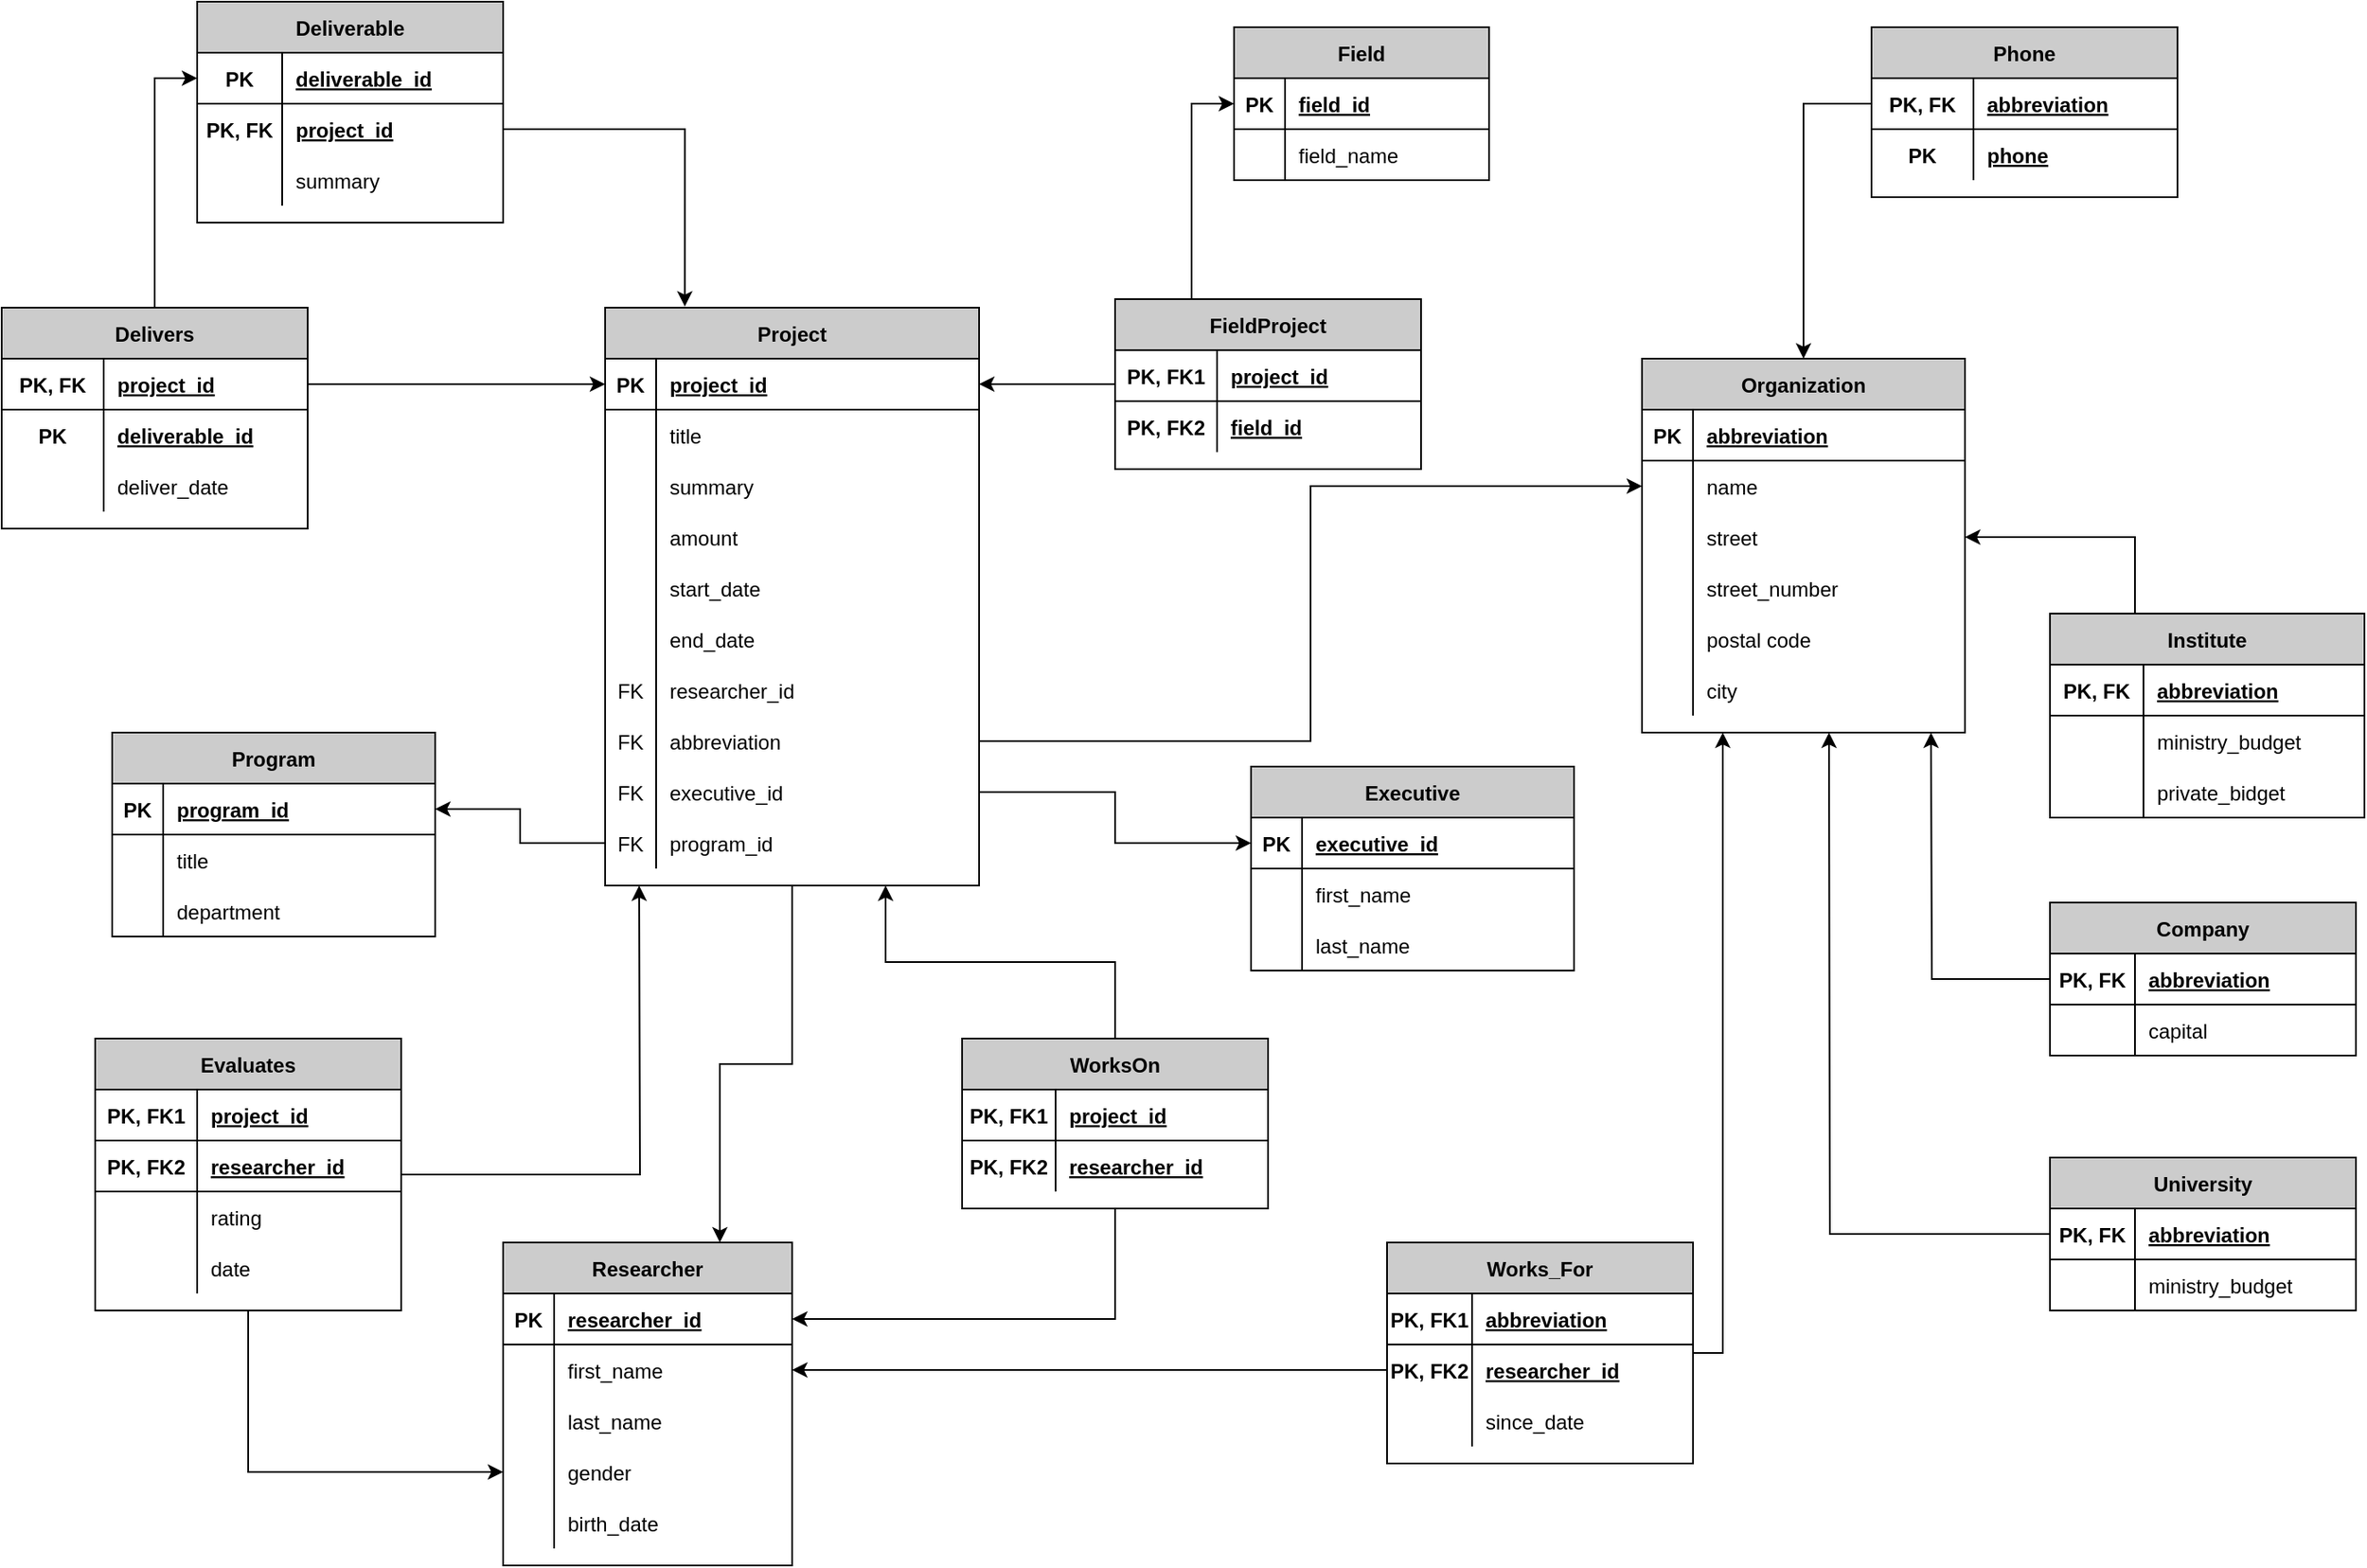 <mxfile version="18.0.1" type="device"><diagram id="R2lEEEUBdFMjLlhIrx00" name="Page-1"><mxGraphModel dx="2264" dy="980" grid="1" gridSize="10" guides="1" tooltips="1" connect="1" arrows="1" fold="1" page="1" pageScale="1" pageWidth="1169" pageHeight="1654" math="0" shadow="0" extFonts="Permanent Marker^https://fonts.googleapis.com/css?family=Permanent+Marker"><root><mxCell id="0"/><mxCell id="1" parent="0"/><mxCell id="UVoLaBrj8Ta3uuUEc6YV-2" style="edgeStyle=orthogonalEdgeStyle;rounded=0;orthogonalLoop=1;jettySize=auto;html=1;entryX=0.75;entryY=0;entryDx=0;entryDy=0;" edge="1" parent="1" source="C-vyLk0tnHw3VtMMgP7b-23" target="INQyAdJ_f2ZF5FIV7Rnj-79"><mxGeometry relative="1" as="geometry"/></mxCell><mxCell id="C-vyLk0tnHw3VtMMgP7b-23" value="Project" style="shape=table;startSize=30;container=1;collapsible=1;childLayout=tableLayout;fixedRows=1;rowLines=0;fontStyle=1;align=center;resizeLast=1;fillColor=#CCCCCC;" parent="1" vertex="1"><mxGeometry x="760" y="290" width="220" height="340" as="geometry"/></mxCell><mxCell id="C-vyLk0tnHw3VtMMgP7b-24" value="" style="shape=partialRectangle;collapsible=0;dropTarget=0;pointerEvents=0;fillColor=none;points=[[0,0.5],[1,0.5]];portConstraint=eastwest;top=0;left=0;right=0;bottom=1;" parent="C-vyLk0tnHw3VtMMgP7b-23" vertex="1"><mxGeometry y="30" width="220" height="30" as="geometry"/></mxCell><mxCell id="C-vyLk0tnHw3VtMMgP7b-25" value="PK" style="shape=partialRectangle;overflow=hidden;connectable=0;fillColor=none;top=0;left=0;bottom=0;right=0;fontStyle=1;" parent="C-vyLk0tnHw3VtMMgP7b-24" vertex="1"><mxGeometry width="30" height="30" as="geometry"><mxRectangle width="30" height="30" as="alternateBounds"/></mxGeometry></mxCell><mxCell id="C-vyLk0tnHw3VtMMgP7b-26" value="project_id" style="shape=partialRectangle;overflow=hidden;connectable=0;fillColor=none;top=0;left=0;bottom=0;right=0;align=left;spacingLeft=6;fontStyle=5;" parent="C-vyLk0tnHw3VtMMgP7b-24" vertex="1"><mxGeometry x="30" width="190" height="30" as="geometry"><mxRectangle width="190" height="30" as="alternateBounds"/></mxGeometry></mxCell><mxCell id="INQyAdJ_f2ZF5FIV7Rnj-1" style="shape=partialRectangle;collapsible=0;dropTarget=0;pointerEvents=0;fillColor=none;points=[[0,0.5],[1,0.5]];portConstraint=eastwest;top=0;left=0;right=0;bottom=0;" parent="C-vyLk0tnHw3VtMMgP7b-23" vertex="1"><mxGeometry y="60" width="220" height="30" as="geometry"/></mxCell><mxCell id="INQyAdJ_f2ZF5FIV7Rnj-2" style="shape=partialRectangle;overflow=hidden;connectable=0;fillColor=none;top=0;left=0;bottom=0;right=0;" parent="INQyAdJ_f2ZF5FIV7Rnj-1" vertex="1"><mxGeometry width="30" height="30" as="geometry"><mxRectangle width="30" height="30" as="alternateBounds"/></mxGeometry></mxCell><mxCell id="INQyAdJ_f2ZF5FIV7Rnj-3" value="title" style="shape=partialRectangle;overflow=hidden;connectable=0;fillColor=none;top=0;left=0;bottom=0;right=0;align=left;spacingLeft=6;" parent="INQyAdJ_f2ZF5FIV7Rnj-1" vertex="1"><mxGeometry x="30" width="190" height="30" as="geometry"><mxRectangle width="190" height="30" as="alternateBounds"/></mxGeometry></mxCell><mxCell id="C-vyLk0tnHw3VtMMgP7b-27" value="" style="shape=partialRectangle;collapsible=0;dropTarget=0;pointerEvents=0;fillColor=none;points=[[0,0.5],[1,0.5]];portConstraint=eastwest;top=0;left=0;right=0;bottom=0;" parent="C-vyLk0tnHw3VtMMgP7b-23" vertex="1"><mxGeometry y="90" width="220" height="30" as="geometry"/></mxCell><mxCell id="C-vyLk0tnHw3VtMMgP7b-28" value="" style="shape=partialRectangle;overflow=hidden;connectable=0;fillColor=none;top=0;left=0;bottom=0;right=0;" parent="C-vyLk0tnHw3VtMMgP7b-27" vertex="1"><mxGeometry width="30" height="30" as="geometry"><mxRectangle width="30" height="30" as="alternateBounds"/></mxGeometry></mxCell><mxCell id="C-vyLk0tnHw3VtMMgP7b-29" value="summary" style="shape=partialRectangle;overflow=hidden;connectable=0;fillColor=none;top=0;left=0;bottom=0;right=0;align=left;spacingLeft=6;" parent="C-vyLk0tnHw3VtMMgP7b-27" vertex="1"><mxGeometry x="30" width="190" height="30" as="geometry"><mxRectangle width="190" height="30" as="alternateBounds"/></mxGeometry></mxCell><mxCell id="INQyAdJ_f2ZF5FIV7Rnj-10" style="shape=partialRectangle;collapsible=0;dropTarget=0;pointerEvents=0;fillColor=none;points=[[0,0.5],[1,0.5]];portConstraint=eastwest;top=0;left=0;right=0;bottom=0;" parent="C-vyLk0tnHw3VtMMgP7b-23" vertex="1"><mxGeometry y="120" width="220" height="30" as="geometry"/></mxCell><mxCell id="INQyAdJ_f2ZF5FIV7Rnj-11" style="shape=partialRectangle;overflow=hidden;connectable=0;fillColor=none;top=0;left=0;bottom=0;right=0;" parent="INQyAdJ_f2ZF5FIV7Rnj-10" vertex="1"><mxGeometry width="30" height="30" as="geometry"><mxRectangle width="30" height="30" as="alternateBounds"/></mxGeometry></mxCell><mxCell id="INQyAdJ_f2ZF5FIV7Rnj-12" value="amount" style="shape=partialRectangle;overflow=hidden;connectable=0;fillColor=none;top=0;left=0;bottom=0;right=0;align=left;spacingLeft=6;" parent="INQyAdJ_f2ZF5FIV7Rnj-10" vertex="1"><mxGeometry x="30" width="190" height="30" as="geometry"><mxRectangle width="190" height="30" as="alternateBounds"/></mxGeometry></mxCell><mxCell id="INQyAdJ_f2ZF5FIV7Rnj-7" style="shape=partialRectangle;collapsible=0;dropTarget=0;pointerEvents=0;fillColor=none;points=[[0,0.5],[1,0.5]];portConstraint=eastwest;top=0;left=0;right=0;bottom=0;" parent="C-vyLk0tnHw3VtMMgP7b-23" vertex="1"><mxGeometry y="150" width="220" height="30" as="geometry"/></mxCell><mxCell id="INQyAdJ_f2ZF5FIV7Rnj-8" style="shape=partialRectangle;overflow=hidden;connectable=0;fillColor=none;top=0;left=0;bottom=0;right=0;" parent="INQyAdJ_f2ZF5FIV7Rnj-7" vertex="1"><mxGeometry width="30" height="30" as="geometry"><mxRectangle width="30" height="30" as="alternateBounds"/></mxGeometry></mxCell><mxCell id="INQyAdJ_f2ZF5FIV7Rnj-9" value="start_date" style="shape=partialRectangle;overflow=hidden;connectable=0;fillColor=none;top=0;left=0;bottom=0;right=0;align=left;spacingLeft=6;" parent="INQyAdJ_f2ZF5FIV7Rnj-7" vertex="1"><mxGeometry x="30" width="190" height="30" as="geometry"><mxRectangle width="190" height="30" as="alternateBounds"/></mxGeometry></mxCell><mxCell id="V4x4CLCs2A80GuekeTAt-4" style="shape=partialRectangle;collapsible=0;dropTarget=0;pointerEvents=0;fillColor=none;points=[[0,0.5],[1,0.5]];portConstraint=eastwest;top=0;left=0;right=0;bottom=0;" parent="C-vyLk0tnHw3VtMMgP7b-23" vertex="1"><mxGeometry y="180" width="220" height="30" as="geometry"/></mxCell><mxCell id="V4x4CLCs2A80GuekeTAt-5" style="shape=partialRectangle;overflow=hidden;connectable=0;fillColor=none;top=0;left=0;bottom=0;right=0;" parent="V4x4CLCs2A80GuekeTAt-4" vertex="1"><mxGeometry width="30" height="30" as="geometry"><mxRectangle width="30" height="30" as="alternateBounds"/></mxGeometry></mxCell><mxCell id="V4x4CLCs2A80GuekeTAt-6" value="end_date" style="shape=partialRectangle;overflow=hidden;connectable=0;fillColor=none;top=0;left=0;bottom=0;right=0;align=left;spacingLeft=6;" parent="V4x4CLCs2A80GuekeTAt-4" vertex="1"><mxGeometry x="30" width="190" height="30" as="geometry"><mxRectangle width="190" height="30" as="alternateBounds"/></mxGeometry></mxCell><mxCell id="FU5uCj7-cIMEbLRjbVx--64" style="shape=partialRectangle;collapsible=0;dropTarget=0;pointerEvents=0;fillColor=none;points=[[0,0.5],[1,0.5]];portConstraint=eastwest;top=0;left=0;right=0;bottom=0;" parent="C-vyLk0tnHw3VtMMgP7b-23" vertex="1"><mxGeometry y="210" width="220" height="30" as="geometry"/></mxCell><mxCell id="FU5uCj7-cIMEbLRjbVx--65" value="FK" style="shape=partialRectangle;overflow=hidden;connectable=0;fillColor=none;top=0;left=0;bottom=0;right=0;" parent="FU5uCj7-cIMEbLRjbVx--64" vertex="1"><mxGeometry width="30" height="30" as="geometry"><mxRectangle width="30" height="30" as="alternateBounds"/></mxGeometry></mxCell><mxCell id="FU5uCj7-cIMEbLRjbVx--66" value="researcher_id " style="shape=partialRectangle;overflow=hidden;connectable=0;fillColor=none;top=0;left=0;bottom=0;right=0;align=left;spacingLeft=6;" parent="FU5uCj7-cIMEbLRjbVx--64" vertex="1"><mxGeometry x="30" width="190" height="30" as="geometry"><mxRectangle width="190" height="30" as="alternateBounds"/></mxGeometry></mxCell><mxCell id="FU5uCj7-cIMEbLRjbVx--70" style="shape=partialRectangle;collapsible=0;dropTarget=0;pointerEvents=0;fillColor=none;points=[[0,0.5],[1,0.5]];portConstraint=eastwest;top=0;left=0;right=0;bottom=0;" parent="C-vyLk0tnHw3VtMMgP7b-23" vertex="1"><mxGeometry y="240" width="220" height="30" as="geometry"/></mxCell><mxCell id="FU5uCj7-cIMEbLRjbVx--71" value="FK" style="shape=partialRectangle;overflow=hidden;connectable=0;fillColor=none;top=0;left=0;bottom=0;right=0;" parent="FU5uCj7-cIMEbLRjbVx--70" vertex="1"><mxGeometry width="30" height="30" as="geometry"><mxRectangle width="30" height="30" as="alternateBounds"/></mxGeometry></mxCell><mxCell id="FU5uCj7-cIMEbLRjbVx--72" value="abbreviation" style="shape=partialRectangle;overflow=hidden;connectable=0;fillColor=none;top=0;left=0;bottom=0;right=0;align=left;spacingLeft=6;" parent="FU5uCj7-cIMEbLRjbVx--70" vertex="1"><mxGeometry x="30" width="190" height="30" as="geometry"><mxRectangle width="190" height="30" as="alternateBounds"/></mxGeometry></mxCell><mxCell id="FU5uCj7-cIMEbLRjbVx--73" style="shape=partialRectangle;collapsible=0;dropTarget=0;pointerEvents=0;fillColor=none;points=[[0,0.5],[1,0.5]];portConstraint=eastwest;top=0;left=0;right=0;bottom=0;" parent="C-vyLk0tnHw3VtMMgP7b-23" vertex="1"><mxGeometry y="270" width="220" height="30" as="geometry"/></mxCell><mxCell id="FU5uCj7-cIMEbLRjbVx--74" value="FK" style="shape=partialRectangle;overflow=hidden;connectable=0;fillColor=none;top=0;left=0;bottom=0;right=0;" parent="FU5uCj7-cIMEbLRjbVx--73" vertex="1"><mxGeometry width="30" height="30" as="geometry"><mxRectangle width="30" height="30" as="alternateBounds"/></mxGeometry></mxCell><mxCell id="FU5uCj7-cIMEbLRjbVx--75" value="executive_id" style="shape=partialRectangle;overflow=hidden;connectable=0;fillColor=none;top=0;left=0;bottom=0;right=0;align=left;spacingLeft=6;" parent="FU5uCj7-cIMEbLRjbVx--73" vertex="1"><mxGeometry x="30" width="190" height="30" as="geometry"><mxRectangle width="190" height="30" as="alternateBounds"/></mxGeometry></mxCell><mxCell id="FU5uCj7-cIMEbLRjbVx--67" style="shape=partialRectangle;collapsible=0;dropTarget=0;pointerEvents=0;fillColor=none;points=[[0,0.5],[1,0.5]];portConstraint=eastwest;top=0;left=0;right=0;bottom=0;" parent="C-vyLk0tnHw3VtMMgP7b-23" vertex="1"><mxGeometry y="300" width="220" height="30" as="geometry"/></mxCell><mxCell id="FU5uCj7-cIMEbLRjbVx--68" value="FK" style="shape=partialRectangle;overflow=hidden;connectable=0;fillColor=none;top=0;left=0;bottom=0;right=0;" parent="FU5uCj7-cIMEbLRjbVx--67" vertex="1"><mxGeometry width="30" height="30" as="geometry"><mxRectangle width="30" height="30" as="alternateBounds"/></mxGeometry></mxCell><mxCell id="FU5uCj7-cIMEbLRjbVx--69" value="program_id" style="shape=partialRectangle;overflow=hidden;connectable=0;fillColor=none;top=0;left=0;bottom=0;right=0;align=left;spacingLeft=6;" parent="FU5uCj7-cIMEbLRjbVx--67" vertex="1"><mxGeometry x="30" width="190" height="30" as="geometry"><mxRectangle width="190" height="30" as="alternateBounds"/></mxGeometry></mxCell><mxCell id="INQyAdJ_f2ZF5FIV7Rnj-19" value="Organization" style="shape=table;startSize=30;container=1;collapsible=1;childLayout=tableLayout;fixedRows=1;rowLines=0;fontStyle=1;align=center;resizeLast=1;fillColor=#CCCCCC;strokeColor=default;" parent="1" vertex="1"><mxGeometry x="1370" y="320" width="190" height="220" as="geometry"/></mxCell><mxCell id="INQyAdJ_f2ZF5FIV7Rnj-20" value="" style="shape=partialRectangle;collapsible=0;dropTarget=0;pointerEvents=0;fillColor=none;points=[[0,0.5],[1,0.5]];portConstraint=eastwest;top=0;left=0;right=0;bottom=1;" parent="INQyAdJ_f2ZF5FIV7Rnj-19" vertex="1"><mxGeometry y="30" width="190" height="30" as="geometry"/></mxCell><mxCell id="INQyAdJ_f2ZF5FIV7Rnj-21" value="PK" style="shape=partialRectangle;overflow=hidden;connectable=0;fillColor=none;top=0;left=0;bottom=0;right=0;fontStyle=1;" parent="INQyAdJ_f2ZF5FIV7Rnj-20" vertex="1"><mxGeometry width="30" height="30" as="geometry"><mxRectangle width="30" height="30" as="alternateBounds"/></mxGeometry></mxCell><mxCell id="INQyAdJ_f2ZF5FIV7Rnj-22" value="abbreviation" style="shape=partialRectangle;overflow=hidden;connectable=0;fillColor=none;top=0;left=0;bottom=0;right=0;align=left;spacingLeft=6;fontStyle=5;" parent="INQyAdJ_f2ZF5FIV7Rnj-20" vertex="1"><mxGeometry x="30" width="160" height="30" as="geometry"><mxRectangle width="160" height="30" as="alternateBounds"/></mxGeometry></mxCell><mxCell id="INQyAdJ_f2ZF5FIV7Rnj-23" style="shape=partialRectangle;collapsible=0;dropTarget=0;pointerEvents=0;fillColor=none;points=[[0,0.5],[1,0.5]];portConstraint=eastwest;top=0;left=0;right=0;bottom=0;" parent="INQyAdJ_f2ZF5FIV7Rnj-19" vertex="1"><mxGeometry y="60" width="190" height="30" as="geometry"/></mxCell><mxCell id="INQyAdJ_f2ZF5FIV7Rnj-24" style="shape=partialRectangle;overflow=hidden;connectable=0;fillColor=none;top=0;left=0;bottom=0;right=0;" parent="INQyAdJ_f2ZF5FIV7Rnj-23" vertex="1"><mxGeometry width="30" height="30" as="geometry"><mxRectangle width="30" height="30" as="alternateBounds"/></mxGeometry></mxCell><mxCell id="INQyAdJ_f2ZF5FIV7Rnj-25" value="name" style="shape=partialRectangle;overflow=hidden;connectable=0;fillColor=none;top=0;left=0;bottom=0;right=0;align=left;spacingLeft=6;" parent="INQyAdJ_f2ZF5FIV7Rnj-23" vertex="1"><mxGeometry x="30" width="160" height="30" as="geometry"><mxRectangle width="160" height="30" as="alternateBounds"/></mxGeometry></mxCell><mxCell id="INQyAdJ_f2ZF5FIV7Rnj-29" style="shape=partialRectangle;collapsible=0;dropTarget=0;pointerEvents=0;fillColor=none;points=[[0,0.5],[1,0.5]];portConstraint=eastwest;top=0;left=0;right=0;bottom=0;" parent="INQyAdJ_f2ZF5FIV7Rnj-19" vertex="1"><mxGeometry y="90" width="190" height="30" as="geometry"/></mxCell><mxCell id="INQyAdJ_f2ZF5FIV7Rnj-30" style="shape=partialRectangle;overflow=hidden;connectable=0;fillColor=none;top=0;left=0;bottom=0;right=0;" parent="INQyAdJ_f2ZF5FIV7Rnj-29" vertex="1"><mxGeometry width="30" height="30" as="geometry"><mxRectangle width="30" height="30" as="alternateBounds"/></mxGeometry></mxCell><mxCell id="INQyAdJ_f2ZF5FIV7Rnj-31" value="street" style="shape=partialRectangle;overflow=hidden;connectable=0;fillColor=none;top=0;left=0;bottom=0;right=0;align=left;spacingLeft=6;" parent="INQyAdJ_f2ZF5FIV7Rnj-29" vertex="1"><mxGeometry x="30" width="160" height="30" as="geometry"><mxRectangle width="160" height="30" as="alternateBounds"/></mxGeometry></mxCell><mxCell id="INQyAdJ_f2ZF5FIV7Rnj-32" style="shape=partialRectangle;collapsible=0;dropTarget=0;pointerEvents=0;fillColor=none;points=[[0,0.5],[1,0.5]];portConstraint=eastwest;top=0;left=0;right=0;bottom=0;" parent="INQyAdJ_f2ZF5FIV7Rnj-19" vertex="1"><mxGeometry y="120" width="190" height="30" as="geometry"/></mxCell><mxCell id="INQyAdJ_f2ZF5FIV7Rnj-33" style="shape=partialRectangle;overflow=hidden;connectable=0;fillColor=none;top=0;left=0;bottom=0;right=0;" parent="INQyAdJ_f2ZF5FIV7Rnj-32" vertex="1"><mxGeometry width="30" height="30" as="geometry"><mxRectangle width="30" height="30" as="alternateBounds"/></mxGeometry></mxCell><mxCell id="INQyAdJ_f2ZF5FIV7Rnj-34" value="street_number" style="shape=partialRectangle;overflow=hidden;connectable=0;fillColor=none;top=0;left=0;bottom=0;right=0;align=left;spacingLeft=6;" parent="INQyAdJ_f2ZF5FIV7Rnj-32" vertex="1"><mxGeometry x="30" width="160" height="30" as="geometry"><mxRectangle width="160" height="30" as="alternateBounds"/></mxGeometry></mxCell><mxCell id="INQyAdJ_f2ZF5FIV7Rnj-35" style="shape=partialRectangle;collapsible=0;dropTarget=0;pointerEvents=0;fillColor=none;points=[[0,0.5],[1,0.5]];portConstraint=eastwest;top=0;left=0;right=0;bottom=0;" parent="INQyAdJ_f2ZF5FIV7Rnj-19" vertex="1"><mxGeometry y="150" width="190" height="30" as="geometry"/></mxCell><mxCell id="INQyAdJ_f2ZF5FIV7Rnj-36" style="shape=partialRectangle;overflow=hidden;connectable=0;fillColor=none;top=0;left=0;bottom=0;right=0;" parent="INQyAdJ_f2ZF5FIV7Rnj-35" vertex="1"><mxGeometry width="30" height="30" as="geometry"><mxRectangle width="30" height="30" as="alternateBounds"/></mxGeometry></mxCell><mxCell id="INQyAdJ_f2ZF5FIV7Rnj-37" value="postal code" style="shape=partialRectangle;overflow=hidden;connectable=0;fillColor=none;top=0;left=0;bottom=0;right=0;align=left;spacingLeft=6;" parent="INQyAdJ_f2ZF5FIV7Rnj-35" vertex="1"><mxGeometry x="30" width="160" height="30" as="geometry"><mxRectangle width="160" height="30" as="alternateBounds"/></mxGeometry></mxCell><mxCell id="INQyAdJ_f2ZF5FIV7Rnj-38" style="shape=partialRectangle;collapsible=0;dropTarget=0;pointerEvents=0;fillColor=none;points=[[0,0.5],[1,0.5]];portConstraint=eastwest;top=0;left=0;right=0;bottom=0;" parent="INQyAdJ_f2ZF5FIV7Rnj-19" vertex="1"><mxGeometry y="180" width="190" height="30" as="geometry"/></mxCell><mxCell id="INQyAdJ_f2ZF5FIV7Rnj-39" style="shape=partialRectangle;overflow=hidden;connectable=0;fillColor=none;top=0;left=0;bottom=0;right=0;" parent="INQyAdJ_f2ZF5FIV7Rnj-38" vertex="1"><mxGeometry width="30" height="30" as="geometry"><mxRectangle width="30" height="30" as="alternateBounds"/></mxGeometry></mxCell><mxCell id="INQyAdJ_f2ZF5FIV7Rnj-40" value="city" style="shape=partialRectangle;overflow=hidden;connectable=0;fillColor=none;top=0;left=0;bottom=0;right=0;align=left;spacingLeft=6;" parent="INQyAdJ_f2ZF5FIV7Rnj-38" vertex="1"><mxGeometry x="30" width="160" height="30" as="geometry"><mxRectangle width="160" height="30" as="alternateBounds"/></mxGeometry></mxCell><mxCell id="INQyAdJ_f2ZF5FIV7Rnj-44" value="Field" style="shape=table;startSize=30;container=1;collapsible=1;childLayout=tableLayout;fixedRows=1;rowLines=0;fontStyle=1;align=center;resizeLast=1;fillColor=#CCCCCC;" parent="1" vertex="1"><mxGeometry x="1130" y="125" width="150" height="90" as="geometry"/></mxCell><mxCell id="INQyAdJ_f2ZF5FIV7Rnj-45" value="" style="shape=partialRectangle;collapsible=0;dropTarget=0;pointerEvents=0;fillColor=none;points=[[0,0.5],[1,0.5]];portConstraint=eastwest;top=0;left=0;right=0;bottom=1;" parent="INQyAdJ_f2ZF5FIV7Rnj-44" vertex="1"><mxGeometry y="30" width="150" height="30" as="geometry"/></mxCell><mxCell id="INQyAdJ_f2ZF5FIV7Rnj-46" value="PK" style="shape=partialRectangle;overflow=hidden;connectable=0;fillColor=none;top=0;left=0;bottom=0;right=0;fontStyle=1;" parent="INQyAdJ_f2ZF5FIV7Rnj-45" vertex="1"><mxGeometry width="30" height="30" as="geometry"><mxRectangle width="30" height="30" as="alternateBounds"/></mxGeometry></mxCell><mxCell id="INQyAdJ_f2ZF5FIV7Rnj-47" value="field_id" style="shape=partialRectangle;overflow=hidden;connectable=0;fillColor=none;top=0;left=0;bottom=0;right=0;align=left;spacingLeft=6;fontStyle=5;" parent="INQyAdJ_f2ZF5FIV7Rnj-45" vertex="1"><mxGeometry x="30" width="120" height="30" as="geometry"><mxRectangle width="120" height="30" as="alternateBounds"/></mxGeometry></mxCell><mxCell id="INQyAdJ_f2ZF5FIV7Rnj-48" style="shape=partialRectangle;collapsible=0;dropTarget=0;pointerEvents=0;fillColor=none;points=[[0,0.5],[1,0.5]];portConstraint=eastwest;top=0;left=0;right=0;bottom=0;" parent="INQyAdJ_f2ZF5FIV7Rnj-44" vertex="1"><mxGeometry y="60" width="150" height="30" as="geometry"/></mxCell><mxCell id="INQyAdJ_f2ZF5FIV7Rnj-49" style="shape=partialRectangle;overflow=hidden;connectable=0;fillColor=none;top=0;left=0;bottom=0;right=0;" parent="INQyAdJ_f2ZF5FIV7Rnj-48" vertex="1"><mxGeometry width="30" height="30" as="geometry"><mxRectangle width="30" height="30" as="alternateBounds"/></mxGeometry></mxCell><mxCell id="INQyAdJ_f2ZF5FIV7Rnj-50" value="field_name" style="shape=partialRectangle;overflow=hidden;connectable=0;fillColor=none;top=0;left=0;bottom=0;right=0;align=left;spacingLeft=6;" parent="INQyAdJ_f2ZF5FIV7Rnj-48" vertex="1"><mxGeometry x="30" width="120" height="30" as="geometry"><mxRectangle width="120" height="30" as="alternateBounds"/></mxGeometry></mxCell><mxCell id="INQyAdJ_f2ZF5FIV7Rnj-69" value="Executive" style="shape=table;startSize=30;container=1;collapsible=1;childLayout=tableLayout;fixedRows=1;rowLines=0;fontStyle=1;align=center;resizeLast=1;fillColor=#CCCCCC;" parent="1" vertex="1"><mxGeometry x="1140" y="560" width="190" height="120" as="geometry"/></mxCell><mxCell id="INQyAdJ_f2ZF5FIV7Rnj-70" value="" style="shape=partialRectangle;collapsible=0;dropTarget=0;pointerEvents=0;fillColor=none;points=[[0,0.5],[1,0.5]];portConstraint=eastwest;top=0;left=0;right=0;bottom=1;" parent="INQyAdJ_f2ZF5FIV7Rnj-69" vertex="1"><mxGeometry y="30" width="190" height="30" as="geometry"/></mxCell><mxCell id="INQyAdJ_f2ZF5FIV7Rnj-71" value="PK" style="shape=partialRectangle;overflow=hidden;connectable=0;fillColor=none;top=0;left=0;bottom=0;right=0;fontStyle=1;" parent="INQyAdJ_f2ZF5FIV7Rnj-70" vertex="1"><mxGeometry width="30" height="30" as="geometry"><mxRectangle width="30" height="30" as="alternateBounds"/></mxGeometry></mxCell><mxCell id="INQyAdJ_f2ZF5FIV7Rnj-72" value="executive_id" style="shape=partialRectangle;overflow=hidden;connectable=0;fillColor=none;top=0;left=0;bottom=0;right=0;align=left;spacingLeft=6;fontStyle=5;" parent="INQyAdJ_f2ZF5FIV7Rnj-70" vertex="1"><mxGeometry x="30" width="160" height="30" as="geometry"><mxRectangle width="160" height="30" as="alternateBounds"/></mxGeometry></mxCell><mxCell id="INQyAdJ_f2ZF5FIV7Rnj-73" style="shape=partialRectangle;collapsible=0;dropTarget=0;pointerEvents=0;fillColor=none;points=[[0,0.5],[1,0.5]];portConstraint=eastwest;top=0;left=0;right=0;bottom=0;" parent="INQyAdJ_f2ZF5FIV7Rnj-69" vertex="1"><mxGeometry y="60" width="190" height="30" as="geometry"/></mxCell><mxCell id="INQyAdJ_f2ZF5FIV7Rnj-74" style="shape=partialRectangle;overflow=hidden;connectable=0;fillColor=none;top=0;left=0;bottom=0;right=0;" parent="INQyAdJ_f2ZF5FIV7Rnj-73" vertex="1"><mxGeometry width="30" height="30" as="geometry"><mxRectangle width="30" height="30" as="alternateBounds"/></mxGeometry></mxCell><mxCell id="INQyAdJ_f2ZF5FIV7Rnj-75" value="first_name" style="shape=partialRectangle;overflow=hidden;connectable=0;fillColor=none;top=0;left=0;bottom=0;right=0;align=left;spacingLeft=6;" parent="INQyAdJ_f2ZF5FIV7Rnj-73" vertex="1"><mxGeometry x="30" width="160" height="30" as="geometry"><mxRectangle width="160" height="30" as="alternateBounds"/></mxGeometry></mxCell><mxCell id="INQyAdJ_f2ZF5FIV7Rnj-76" style="shape=partialRectangle;collapsible=0;dropTarget=0;pointerEvents=0;fillColor=none;points=[[0,0.5],[1,0.5]];portConstraint=eastwest;top=0;left=0;right=0;bottom=0;" parent="INQyAdJ_f2ZF5FIV7Rnj-69" vertex="1"><mxGeometry y="90" width="190" height="30" as="geometry"/></mxCell><mxCell id="INQyAdJ_f2ZF5FIV7Rnj-77" style="shape=partialRectangle;overflow=hidden;connectable=0;fillColor=none;top=0;left=0;bottom=0;right=0;" parent="INQyAdJ_f2ZF5FIV7Rnj-76" vertex="1"><mxGeometry width="30" height="30" as="geometry"><mxRectangle width="30" height="30" as="alternateBounds"/></mxGeometry></mxCell><mxCell id="INQyAdJ_f2ZF5FIV7Rnj-78" value="last_name" style="shape=partialRectangle;overflow=hidden;connectable=0;fillColor=none;top=0;left=0;bottom=0;right=0;align=left;spacingLeft=6;" parent="INQyAdJ_f2ZF5FIV7Rnj-76" vertex="1"><mxGeometry x="30" width="160" height="30" as="geometry"><mxRectangle width="160" height="30" as="alternateBounds"/></mxGeometry></mxCell><mxCell id="INQyAdJ_f2ZF5FIV7Rnj-79" value="Researcher" style="shape=table;startSize=30;container=1;collapsible=1;childLayout=tableLayout;fixedRows=1;rowLines=0;fontStyle=1;align=center;resizeLast=1;fillColor=#CCCCCC;" parent="1" vertex="1"><mxGeometry x="700" y="840" width="170" height="190" as="geometry"/></mxCell><mxCell id="INQyAdJ_f2ZF5FIV7Rnj-80" value="" style="shape=partialRectangle;collapsible=0;dropTarget=0;pointerEvents=0;fillColor=none;points=[[0,0.5],[1,0.5]];portConstraint=eastwest;top=0;left=0;right=0;bottom=1;" parent="INQyAdJ_f2ZF5FIV7Rnj-79" vertex="1"><mxGeometry y="30" width="170" height="30" as="geometry"/></mxCell><mxCell id="INQyAdJ_f2ZF5FIV7Rnj-81" value="PK" style="shape=partialRectangle;overflow=hidden;connectable=0;fillColor=none;top=0;left=0;bottom=0;right=0;fontStyle=1;" parent="INQyAdJ_f2ZF5FIV7Rnj-80" vertex="1"><mxGeometry width="30" height="30" as="geometry"><mxRectangle width="30" height="30" as="alternateBounds"/></mxGeometry></mxCell><mxCell id="INQyAdJ_f2ZF5FIV7Rnj-82" value="researcher_id" style="shape=partialRectangle;overflow=hidden;connectable=0;fillColor=none;top=0;left=0;bottom=0;right=0;align=left;spacingLeft=6;fontStyle=5;" parent="INQyAdJ_f2ZF5FIV7Rnj-80" vertex="1"><mxGeometry x="30" width="140" height="30" as="geometry"><mxRectangle width="140" height="30" as="alternateBounds"/></mxGeometry></mxCell><mxCell id="INQyAdJ_f2ZF5FIV7Rnj-83" style="shape=partialRectangle;collapsible=0;dropTarget=0;pointerEvents=0;fillColor=none;points=[[0,0.5],[1,0.5]];portConstraint=eastwest;top=0;left=0;right=0;bottom=0;" parent="INQyAdJ_f2ZF5FIV7Rnj-79" vertex="1"><mxGeometry y="60" width="170" height="30" as="geometry"/></mxCell><mxCell id="INQyAdJ_f2ZF5FIV7Rnj-84" style="shape=partialRectangle;overflow=hidden;connectable=0;fillColor=none;top=0;left=0;bottom=0;right=0;" parent="INQyAdJ_f2ZF5FIV7Rnj-83" vertex="1"><mxGeometry width="30" height="30" as="geometry"><mxRectangle width="30" height="30" as="alternateBounds"/></mxGeometry></mxCell><mxCell id="INQyAdJ_f2ZF5FIV7Rnj-85" value="first_name" style="shape=partialRectangle;overflow=hidden;connectable=0;fillColor=none;top=0;left=0;bottom=0;right=0;align=left;spacingLeft=6;" parent="INQyAdJ_f2ZF5FIV7Rnj-83" vertex="1"><mxGeometry x="30" width="140" height="30" as="geometry"><mxRectangle width="140" height="30" as="alternateBounds"/></mxGeometry></mxCell><mxCell id="INQyAdJ_f2ZF5FIV7Rnj-86" value="" style="shape=partialRectangle;collapsible=0;dropTarget=0;pointerEvents=0;fillColor=none;points=[[0,0.5],[1,0.5]];portConstraint=eastwest;top=0;left=0;right=0;bottom=0;" parent="INQyAdJ_f2ZF5FIV7Rnj-79" vertex="1"><mxGeometry y="90" width="170" height="30" as="geometry"/></mxCell><mxCell id="INQyAdJ_f2ZF5FIV7Rnj-87" value="" style="shape=partialRectangle;overflow=hidden;connectable=0;fillColor=none;top=0;left=0;bottom=0;right=0;" parent="INQyAdJ_f2ZF5FIV7Rnj-86" vertex="1"><mxGeometry width="30" height="30" as="geometry"><mxRectangle width="30" height="30" as="alternateBounds"/></mxGeometry></mxCell><mxCell id="INQyAdJ_f2ZF5FIV7Rnj-88" value="last_name" style="shape=partialRectangle;overflow=hidden;connectable=0;fillColor=none;top=0;left=0;bottom=0;right=0;align=left;spacingLeft=6;" parent="INQyAdJ_f2ZF5FIV7Rnj-86" vertex="1"><mxGeometry x="30" width="140" height="30" as="geometry"><mxRectangle width="140" height="30" as="alternateBounds"/></mxGeometry></mxCell><mxCell id="INQyAdJ_f2ZF5FIV7Rnj-89" style="shape=partialRectangle;collapsible=0;dropTarget=0;pointerEvents=0;fillColor=none;points=[[0,0.5],[1,0.5]];portConstraint=eastwest;top=0;left=0;right=0;bottom=0;" parent="INQyAdJ_f2ZF5FIV7Rnj-79" vertex="1"><mxGeometry y="120" width="170" height="30" as="geometry"/></mxCell><mxCell id="INQyAdJ_f2ZF5FIV7Rnj-90" style="shape=partialRectangle;overflow=hidden;connectable=0;fillColor=none;top=0;left=0;bottom=0;right=0;" parent="INQyAdJ_f2ZF5FIV7Rnj-89" vertex="1"><mxGeometry width="30" height="30" as="geometry"><mxRectangle width="30" height="30" as="alternateBounds"/></mxGeometry></mxCell><mxCell id="INQyAdJ_f2ZF5FIV7Rnj-91" value="gender" style="shape=partialRectangle;overflow=hidden;connectable=0;fillColor=none;top=0;left=0;bottom=0;right=0;align=left;spacingLeft=6;" parent="INQyAdJ_f2ZF5FIV7Rnj-89" vertex="1"><mxGeometry x="30" width="140" height="30" as="geometry"><mxRectangle width="140" height="30" as="alternateBounds"/></mxGeometry></mxCell><mxCell id="INQyAdJ_f2ZF5FIV7Rnj-92" style="shape=partialRectangle;collapsible=0;dropTarget=0;pointerEvents=0;fillColor=none;points=[[0,0.5],[1,0.5]];portConstraint=eastwest;top=0;left=0;right=0;bottom=0;" parent="INQyAdJ_f2ZF5FIV7Rnj-79" vertex="1"><mxGeometry y="150" width="170" height="30" as="geometry"/></mxCell><mxCell id="INQyAdJ_f2ZF5FIV7Rnj-93" style="shape=partialRectangle;overflow=hidden;connectable=0;fillColor=none;top=0;left=0;bottom=0;right=0;" parent="INQyAdJ_f2ZF5FIV7Rnj-92" vertex="1"><mxGeometry width="30" height="30" as="geometry"><mxRectangle width="30" height="30" as="alternateBounds"/></mxGeometry></mxCell><mxCell id="INQyAdJ_f2ZF5FIV7Rnj-94" value="birth_date" style="shape=partialRectangle;overflow=hidden;connectable=0;fillColor=none;top=0;left=0;bottom=0;right=0;align=left;spacingLeft=6;" parent="INQyAdJ_f2ZF5FIV7Rnj-92" vertex="1"><mxGeometry x="30" width="140" height="30" as="geometry"><mxRectangle width="140" height="30" as="alternateBounds"/></mxGeometry></mxCell><mxCell id="INQyAdJ_f2ZF5FIV7Rnj-104" value="Program" style="shape=table;startSize=30;container=1;collapsible=1;childLayout=tableLayout;fixedRows=1;rowLines=0;fontStyle=1;align=center;resizeLast=1;fillColor=#CCCCCC;" parent="1" vertex="1"><mxGeometry x="470" y="540" width="190" height="120" as="geometry"/></mxCell><mxCell id="INQyAdJ_f2ZF5FIV7Rnj-105" value="" style="shape=partialRectangle;collapsible=0;dropTarget=0;pointerEvents=0;fillColor=none;points=[[0,0.5],[1,0.5]];portConstraint=eastwest;top=0;left=0;right=0;bottom=1;" parent="INQyAdJ_f2ZF5FIV7Rnj-104" vertex="1"><mxGeometry y="30" width="190" height="30" as="geometry"/></mxCell><mxCell id="INQyAdJ_f2ZF5FIV7Rnj-106" value="PK" style="shape=partialRectangle;overflow=hidden;connectable=0;fillColor=none;top=0;left=0;bottom=0;right=0;fontStyle=1;" parent="INQyAdJ_f2ZF5FIV7Rnj-105" vertex="1"><mxGeometry width="30" height="30" as="geometry"><mxRectangle width="30" height="30" as="alternateBounds"/></mxGeometry></mxCell><mxCell id="INQyAdJ_f2ZF5FIV7Rnj-107" value="program_id" style="shape=partialRectangle;overflow=hidden;connectable=0;fillColor=none;top=0;left=0;bottom=0;right=0;align=left;spacingLeft=6;fontStyle=5;" parent="INQyAdJ_f2ZF5FIV7Rnj-105" vertex="1"><mxGeometry x="30" width="160" height="30" as="geometry"><mxRectangle width="160" height="30" as="alternateBounds"/></mxGeometry></mxCell><mxCell id="INQyAdJ_f2ZF5FIV7Rnj-108" style="shape=partialRectangle;collapsible=0;dropTarget=0;pointerEvents=0;fillColor=none;points=[[0,0.5],[1,0.5]];portConstraint=eastwest;top=0;left=0;right=0;bottom=0;" parent="INQyAdJ_f2ZF5FIV7Rnj-104" vertex="1"><mxGeometry y="60" width="190" height="30" as="geometry"/></mxCell><mxCell id="INQyAdJ_f2ZF5FIV7Rnj-109" style="shape=partialRectangle;overflow=hidden;connectable=0;fillColor=none;top=0;left=0;bottom=0;right=0;" parent="INQyAdJ_f2ZF5FIV7Rnj-108" vertex="1"><mxGeometry width="30" height="30" as="geometry"><mxRectangle width="30" height="30" as="alternateBounds"/></mxGeometry></mxCell><mxCell id="INQyAdJ_f2ZF5FIV7Rnj-110" value="title" style="shape=partialRectangle;overflow=hidden;connectable=0;fillColor=none;top=0;left=0;bottom=0;right=0;align=left;spacingLeft=6;" parent="INQyAdJ_f2ZF5FIV7Rnj-108" vertex="1"><mxGeometry x="30" width="160" height="30" as="geometry"><mxRectangle width="160" height="30" as="alternateBounds"/></mxGeometry></mxCell><mxCell id="INQyAdJ_f2ZF5FIV7Rnj-111" style="shape=partialRectangle;collapsible=0;dropTarget=0;pointerEvents=0;fillColor=none;points=[[0,0.5],[1,0.5]];portConstraint=eastwest;top=0;left=0;right=0;bottom=0;" parent="INQyAdJ_f2ZF5FIV7Rnj-104" vertex="1"><mxGeometry y="90" width="190" height="30" as="geometry"/></mxCell><mxCell id="INQyAdJ_f2ZF5FIV7Rnj-112" style="shape=partialRectangle;overflow=hidden;connectable=0;fillColor=none;top=0;left=0;bottom=0;right=0;" parent="INQyAdJ_f2ZF5FIV7Rnj-111" vertex="1"><mxGeometry width="30" height="30" as="geometry"><mxRectangle width="30" height="30" as="alternateBounds"/></mxGeometry></mxCell><mxCell id="INQyAdJ_f2ZF5FIV7Rnj-113" value="department" style="shape=partialRectangle;overflow=hidden;connectable=0;fillColor=none;top=0;left=0;bottom=0;right=0;align=left;spacingLeft=6;" parent="INQyAdJ_f2ZF5FIV7Rnj-111" vertex="1"><mxGeometry x="30" width="160" height="30" as="geometry"><mxRectangle width="160" height="30" as="alternateBounds"/></mxGeometry></mxCell><mxCell id="INQyAdJ_f2ZF5FIV7Rnj-114" value="Phone" style="shape=table;startSize=30;container=1;collapsible=1;childLayout=tableLayout;fixedRows=1;rowLines=0;fontStyle=1;align=center;resizeLast=1;fillColor=#CCCCCC;" parent="1" vertex="1"><mxGeometry x="1505" y="125" width="180" height="100" as="geometry"/></mxCell><mxCell id="INQyAdJ_f2ZF5FIV7Rnj-118" value="" style="shape=tableRow;horizontal=0;startSize=0;swimlaneHead=0;swimlaneBody=0;fillColor=none;collapsible=0;dropTarget=0;points=[[0,0.5],[1,0.5]];portConstraint=eastwest;top=0;left=0;right=0;bottom=1;" parent="INQyAdJ_f2ZF5FIV7Rnj-114" vertex="1"><mxGeometry y="30" width="180" height="30" as="geometry"/></mxCell><mxCell id="INQyAdJ_f2ZF5FIV7Rnj-119" value="PK, FK" style="shape=partialRectangle;connectable=0;fillColor=none;top=0;left=0;bottom=0;right=0;fontStyle=1;overflow=hidden;" parent="INQyAdJ_f2ZF5FIV7Rnj-118" vertex="1"><mxGeometry width="60" height="30" as="geometry"><mxRectangle width="60" height="30" as="alternateBounds"/></mxGeometry></mxCell><mxCell id="INQyAdJ_f2ZF5FIV7Rnj-120" value="abbreviation" style="shape=partialRectangle;connectable=0;fillColor=none;top=0;left=0;bottom=0;right=0;align=left;spacingLeft=6;fontStyle=5;overflow=hidden;" parent="INQyAdJ_f2ZF5FIV7Rnj-118" vertex="1"><mxGeometry x="60" width="120" height="30" as="geometry"><mxRectangle width="120" height="30" as="alternateBounds"/></mxGeometry></mxCell><mxCell id="INQyAdJ_f2ZF5FIV7Rnj-121" value="" style="shape=tableRow;horizontal=0;startSize=0;swimlaneHead=0;swimlaneBody=0;fillColor=none;collapsible=0;dropTarget=0;points=[[0,0.5],[1,0.5]];portConstraint=eastwest;top=0;left=0;right=0;bottom=0;" parent="INQyAdJ_f2ZF5FIV7Rnj-114" vertex="1"><mxGeometry y="60" width="180" height="30" as="geometry"/></mxCell><mxCell id="INQyAdJ_f2ZF5FIV7Rnj-122" value="PK" style="shape=partialRectangle;connectable=0;fillColor=none;top=0;left=0;bottom=0;right=0;editable=1;overflow=hidden;fontStyle=1" parent="INQyAdJ_f2ZF5FIV7Rnj-121" vertex="1"><mxGeometry width="60" height="30" as="geometry"><mxRectangle width="60" height="30" as="alternateBounds"/></mxGeometry></mxCell><mxCell id="INQyAdJ_f2ZF5FIV7Rnj-123" value="phone" style="shape=partialRectangle;connectable=0;fillColor=none;top=0;left=0;bottom=0;right=0;align=left;spacingLeft=6;overflow=hidden;fontStyle=5" parent="INQyAdJ_f2ZF5FIV7Rnj-121" vertex="1"><mxGeometry x="60" width="120" height="30" as="geometry"><mxRectangle width="120" height="30" as="alternateBounds"/></mxGeometry></mxCell><mxCell id="INQyAdJ_f2ZF5FIV7Rnj-128" value="Deliverable" style="shape=table;startSize=30;container=1;collapsible=1;childLayout=tableLayout;fixedRows=1;rowLines=0;fontStyle=1;align=center;resizeLast=1;fillColor=#CCCCCC;" parent="1" vertex="1"><mxGeometry x="520" y="110" width="180" height="130" as="geometry"/></mxCell><mxCell id="INQyAdJ_f2ZF5FIV7Rnj-129" value="" style="shape=tableRow;horizontal=0;startSize=0;swimlaneHead=0;swimlaneBody=0;fillColor=none;collapsible=0;dropTarget=0;points=[[0,0.5],[1,0.5]];portConstraint=eastwest;top=0;left=0;right=0;bottom=1;" parent="INQyAdJ_f2ZF5FIV7Rnj-128" vertex="1"><mxGeometry y="30" width="180" height="30" as="geometry"/></mxCell><mxCell id="INQyAdJ_f2ZF5FIV7Rnj-130" value="PK" style="shape=partialRectangle;connectable=0;fillColor=none;top=0;left=0;bottom=0;right=0;fontStyle=1;overflow=hidden;" parent="INQyAdJ_f2ZF5FIV7Rnj-129" vertex="1"><mxGeometry width="50" height="30" as="geometry"><mxRectangle width="50" height="30" as="alternateBounds"/></mxGeometry></mxCell><mxCell id="INQyAdJ_f2ZF5FIV7Rnj-131" value="deliverable_id" style="shape=partialRectangle;connectable=0;fillColor=none;top=0;left=0;bottom=0;right=0;align=left;spacingLeft=6;fontStyle=5;overflow=hidden;" parent="INQyAdJ_f2ZF5FIV7Rnj-129" vertex="1"><mxGeometry x="50" width="130" height="30" as="geometry"><mxRectangle width="130" height="30" as="alternateBounds"/></mxGeometry></mxCell><mxCell id="INQyAdJ_f2ZF5FIV7Rnj-132" value="" style="shape=tableRow;horizontal=0;startSize=0;swimlaneHead=0;swimlaneBody=0;fillColor=none;collapsible=0;dropTarget=0;points=[[0,0.5],[1,0.5]];portConstraint=eastwest;top=0;left=0;right=0;bottom=0;" parent="INQyAdJ_f2ZF5FIV7Rnj-128" vertex="1"><mxGeometry y="60" width="180" height="30" as="geometry"/></mxCell><mxCell id="INQyAdJ_f2ZF5FIV7Rnj-133" value="PK, FK" style="shape=partialRectangle;connectable=0;fillColor=none;top=0;left=0;bottom=0;right=0;editable=1;overflow=hidden;fontStyle=1" parent="INQyAdJ_f2ZF5FIV7Rnj-132" vertex="1"><mxGeometry width="50" height="30" as="geometry"><mxRectangle width="50" height="30" as="alternateBounds"/></mxGeometry></mxCell><mxCell id="INQyAdJ_f2ZF5FIV7Rnj-134" value="project_id" style="shape=partialRectangle;connectable=0;fillColor=none;top=0;left=0;bottom=0;right=0;align=left;spacingLeft=6;overflow=hidden;fontStyle=5" parent="INQyAdJ_f2ZF5FIV7Rnj-132" vertex="1"><mxGeometry x="50" width="130" height="30" as="geometry"><mxRectangle width="130" height="30" as="alternateBounds"/></mxGeometry></mxCell><mxCell id="V4x4CLCs2A80GuekeTAt-1" value="" style="shape=tableRow;horizontal=0;startSize=0;swimlaneHead=0;swimlaneBody=0;fillColor=none;collapsible=0;dropTarget=0;points=[[0,0.5],[1,0.5]];portConstraint=eastwest;top=0;left=0;right=0;bottom=0;" parent="INQyAdJ_f2ZF5FIV7Rnj-128" vertex="1"><mxGeometry y="90" width="180" height="30" as="geometry"/></mxCell><mxCell id="V4x4CLCs2A80GuekeTAt-2" value="" style="shape=partialRectangle;connectable=0;fillColor=none;top=0;left=0;bottom=0;right=0;editable=1;overflow=hidden;" parent="V4x4CLCs2A80GuekeTAt-1" vertex="1"><mxGeometry width="50" height="30" as="geometry"><mxRectangle width="50" height="30" as="alternateBounds"/></mxGeometry></mxCell><mxCell id="V4x4CLCs2A80GuekeTAt-3" value="summary" style="shape=partialRectangle;connectable=0;fillColor=none;top=0;left=0;bottom=0;right=0;align=left;spacingLeft=6;overflow=hidden;" parent="V4x4CLCs2A80GuekeTAt-1" vertex="1"><mxGeometry x="50" width="130" height="30" as="geometry"><mxRectangle width="130" height="30" as="alternateBounds"/></mxGeometry></mxCell><mxCell id="FU5uCj7-cIMEbLRjbVx--90" style="edgeStyle=orthogonalEdgeStyle;rounded=0;orthogonalLoop=1;jettySize=auto;html=1;entryX=0.75;entryY=1;entryDx=0;entryDy=0;" parent="1" source="INQyAdJ_f2ZF5FIV7Rnj-141" target="C-vyLk0tnHw3VtMMgP7b-23" edge="1"><mxGeometry relative="1" as="geometry"/></mxCell><mxCell id="FU5uCj7-cIMEbLRjbVx--109" style="edgeStyle=orthogonalEdgeStyle;rounded=0;orthogonalLoop=1;jettySize=auto;html=1;entryX=1;entryY=0.5;entryDx=0;entryDy=0;" parent="1" source="INQyAdJ_f2ZF5FIV7Rnj-141" target="INQyAdJ_f2ZF5FIV7Rnj-80" edge="1"><mxGeometry relative="1" as="geometry"/></mxCell><mxCell id="INQyAdJ_f2ZF5FIV7Rnj-141" value="WorksOn" style="shape=table;startSize=30;container=1;collapsible=1;childLayout=tableLayout;fixedRows=1;rowLines=0;fontStyle=1;align=center;resizeLast=1;fillColor=#CCCCCC;" parent="1" vertex="1"><mxGeometry x="970" y="720" width="180" height="100" as="geometry"/></mxCell><mxCell id="INQyAdJ_f2ZF5FIV7Rnj-142" value="" style="shape=tableRow;horizontal=0;startSize=0;swimlaneHead=0;swimlaneBody=0;fillColor=none;collapsible=0;dropTarget=0;points=[[0,0.5],[1,0.5]];portConstraint=eastwest;top=0;left=0;right=0;bottom=1;" parent="INQyAdJ_f2ZF5FIV7Rnj-141" vertex="1"><mxGeometry y="30" width="180" height="30" as="geometry"/></mxCell><mxCell id="INQyAdJ_f2ZF5FIV7Rnj-143" value="PK, FK1" style="shape=partialRectangle;connectable=0;fillColor=none;top=0;left=0;bottom=0;right=0;fontStyle=1;overflow=hidden;" parent="INQyAdJ_f2ZF5FIV7Rnj-142" vertex="1"><mxGeometry width="55" height="30" as="geometry"><mxRectangle width="55" height="30" as="alternateBounds"/></mxGeometry></mxCell><mxCell id="INQyAdJ_f2ZF5FIV7Rnj-144" value="project_id" style="shape=partialRectangle;connectable=0;fillColor=none;top=0;left=0;bottom=0;right=0;align=left;spacingLeft=6;fontStyle=5;overflow=hidden;" parent="INQyAdJ_f2ZF5FIV7Rnj-142" vertex="1"><mxGeometry x="55" width="125" height="30" as="geometry"><mxRectangle width="125" height="30" as="alternateBounds"/></mxGeometry></mxCell><mxCell id="INQyAdJ_f2ZF5FIV7Rnj-145" value="" style="shape=tableRow;horizontal=0;startSize=0;swimlaneHead=0;swimlaneBody=0;fillColor=none;collapsible=0;dropTarget=0;points=[[0,0.5],[1,0.5]];portConstraint=eastwest;top=0;left=0;right=0;bottom=0;" parent="INQyAdJ_f2ZF5FIV7Rnj-141" vertex="1"><mxGeometry y="60" width="180" height="30" as="geometry"/></mxCell><mxCell id="INQyAdJ_f2ZF5FIV7Rnj-146" value="PK, FK2" style="shape=partialRectangle;connectable=0;fillColor=none;top=0;left=0;bottom=0;right=0;editable=1;overflow=hidden;fontStyle=1" parent="INQyAdJ_f2ZF5FIV7Rnj-145" vertex="1"><mxGeometry width="55" height="30" as="geometry"><mxRectangle width="55" height="30" as="alternateBounds"/></mxGeometry></mxCell><mxCell id="INQyAdJ_f2ZF5FIV7Rnj-147" value="researcher_id" style="shape=partialRectangle;connectable=0;fillColor=none;top=0;left=0;bottom=0;right=0;align=left;spacingLeft=6;overflow=hidden;fontStyle=5" parent="INQyAdJ_f2ZF5FIV7Rnj-145" vertex="1"><mxGeometry x="55" width="125" height="30" as="geometry"><mxRectangle width="125" height="30" as="alternateBounds"/></mxGeometry></mxCell><mxCell id="FU5uCj7-cIMEbLRjbVx--106" style="edgeStyle=orthogonalEdgeStyle;rounded=0;orthogonalLoop=1;jettySize=auto;html=1;entryX=0;entryY=0.5;entryDx=0;entryDy=0;" parent="1" source="V4x4CLCs2A80GuekeTAt-7" target="INQyAdJ_f2ZF5FIV7Rnj-89" edge="1"><mxGeometry relative="1" as="geometry"/></mxCell><mxCell id="FU5uCj7-cIMEbLRjbVx--107" style="edgeStyle=orthogonalEdgeStyle;rounded=0;orthogonalLoop=1;jettySize=auto;html=1;" parent="1" source="V4x4CLCs2A80GuekeTAt-7" edge="1"><mxGeometry relative="1" as="geometry"><mxPoint x="780" y="630" as="targetPoint"/></mxGeometry></mxCell><mxCell id="V4x4CLCs2A80GuekeTAt-7" value="Evaluates" style="shape=table;startSize=30;container=1;collapsible=1;childLayout=tableLayout;fixedRows=1;rowLines=0;fontStyle=1;align=center;resizeLast=1;fillColor=#CCCCCC;" parent="1" vertex="1"><mxGeometry x="460" y="720" width="180" height="160" as="geometry"/></mxCell><mxCell id="V4x4CLCs2A80GuekeTAt-8" value="" style="shape=tableRow;horizontal=0;startSize=0;swimlaneHead=0;swimlaneBody=0;fillColor=none;collapsible=0;dropTarget=0;points=[[0,0.5],[1,0.5]];portConstraint=eastwest;top=0;left=0;right=0;bottom=1;" parent="V4x4CLCs2A80GuekeTAt-7" vertex="1"><mxGeometry y="30" width="180" height="30" as="geometry"/></mxCell><mxCell id="V4x4CLCs2A80GuekeTAt-9" value="PK, FK1" style="shape=partialRectangle;connectable=0;fillColor=none;top=0;left=0;bottom=0;right=0;fontStyle=1;overflow=hidden;" parent="V4x4CLCs2A80GuekeTAt-8" vertex="1"><mxGeometry width="60" height="30" as="geometry"><mxRectangle width="60" height="30" as="alternateBounds"/></mxGeometry></mxCell><mxCell id="V4x4CLCs2A80GuekeTAt-10" value="project_id" style="shape=partialRectangle;connectable=0;fillColor=none;top=0;left=0;bottom=0;right=0;align=left;spacingLeft=6;fontStyle=5;overflow=hidden;" parent="V4x4CLCs2A80GuekeTAt-8" vertex="1"><mxGeometry x="60" width="120" height="30" as="geometry"><mxRectangle width="120" height="30" as="alternateBounds"/></mxGeometry></mxCell><mxCell id="FU5uCj7-cIMEbLRjbVx--93" value="" style="shape=tableRow;horizontal=0;startSize=0;swimlaneHead=0;swimlaneBody=0;fillColor=none;collapsible=0;dropTarget=0;points=[[0,0.5],[1,0.5]];portConstraint=eastwest;top=0;left=0;right=0;bottom=1;" parent="V4x4CLCs2A80GuekeTAt-7" vertex="1"><mxGeometry y="60" width="180" height="30" as="geometry"/></mxCell><mxCell id="FU5uCj7-cIMEbLRjbVx--94" value="PK, FK2" style="shape=partialRectangle;connectable=0;fillColor=none;top=0;left=0;bottom=0;right=0;fontStyle=1;overflow=hidden;" parent="FU5uCj7-cIMEbLRjbVx--93" vertex="1"><mxGeometry width="60" height="30" as="geometry"><mxRectangle width="60" height="30" as="alternateBounds"/></mxGeometry></mxCell><mxCell id="FU5uCj7-cIMEbLRjbVx--95" value="researcher_id" style="shape=partialRectangle;connectable=0;fillColor=none;top=0;left=0;bottom=0;right=0;align=left;spacingLeft=6;fontStyle=5;overflow=hidden;" parent="FU5uCj7-cIMEbLRjbVx--93" vertex="1"><mxGeometry x="60" width="120" height="30" as="geometry"><mxRectangle width="120" height="30" as="alternateBounds"/></mxGeometry></mxCell><mxCell id="V4x4CLCs2A80GuekeTAt-11" value="" style="shape=tableRow;horizontal=0;startSize=0;swimlaneHead=0;swimlaneBody=0;fillColor=none;collapsible=0;dropTarget=0;points=[[0,0.5],[1,0.5]];portConstraint=eastwest;top=0;left=0;right=0;bottom=0;" parent="V4x4CLCs2A80GuekeTAt-7" vertex="1"><mxGeometry y="90" width="180" height="30" as="geometry"/></mxCell><mxCell id="V4x4CLCs2A80GuekeTAt-12" value="" style="shape=partialRectangle;connectable=0;fillColor=none;top=0;left=0;bottom=0;right=0;editable=1;overflow=hidden;" parent="V4x4CLCs2A80GuekeTAt-11" vertex="1"><mxGeometry width="60" height="30" as="geometry"><mxRectangle width="60" height="30" as="alternateBounds"/></mxGeometry></mxCell><mxCell id="V4x4CLCs2A80GuekeTAt-13" value="rating" style="shape=partialRectangle;connectable=0;fillColor=none;top=0;left=0;bottom=0;right=0;align=left;spacingLeft=6;overflow=hidden;" parent="V4x4CLCs2A80GuekeTAt-11" vertex="1"><mxGeometry x="60" width="120" height="30" as="geometry"><mxRectangle width="120" height="30" as="alternateBounds"/></mxGeometry></mxCell><mxCell id="V4x4CLCs2A80GuekeTAt-14" value="" style="shape=tableRow;horizontal=0;startSize=0;swimlaneHead=0;swimlaneBody=0;fillColor=none;collapsible=0;dropTarget=0;points=[[0,0.5],[1,0.5]];portConstraint=eastwest;top=0;left=0;right=0;bottom=0;" parent="V4x4CLCs2A80GuekeTAt-7" vertex="1"><mxGeometry y="120" width="180" height="30" as="geometry"/></mxCell><mxCell id="V4x4CLCs2A80GuekeTAt-15" value="" style="shape=partialRectangle;connectable=0;fillColor=none;top=0;left=0;bottom=0;right=0;editable=1;overflow=hidden;" parent="V4x4CLCs2A80GuekeTAt-14" vertex="1"><mxGeometry width="60" height="30" as="geometry"><mxRectangle width="60" height="30" as="alternateBounds"/></mxGeometry></mxCell><mxCell id="V4x4CLCs2A80GuekeTAt-16" value="date" style="shape=partialRectangle;connectable=0;fillColor=none;top=0;left=0;bottom=0;right=0;align=left;spacingLeft=6;overflow=hidden;" parent="V4x4CLCs2A80GuekeTAt-14" vertex="1"><mxGeometry x="60" width="120" height="30" as="geometry"><mxRectangle width="120" height="30" as="alternateBounds"/></mxGeometry></mxCell><mxCell id="FU5uCj7-cIMEbLRjbVx--117" style="edgeStyle=orthogonalEdgeStyle;rounded=0;orthogonalLoop=1;jettySize=auto;html=1;entryX=1;entryY=0.5;entryDx=0;entryDy=0;" parent="1" source="FU5uCj7-cIMEbLRjbVx--1" target="INQyAdJ_f2ZF5FIV7Rnj-29" edge="1"><mxGeometry relative="1" as="geometry"><Array as="points"><mxPoint x="1660" y="425"/></Array></mxGeometry></mxCell><mxCell id="FU5uCj7-cIMEbLRjbVx--1" value="Institute" style="shape=table;startSize=30;container=1;collapsible=1;childLayout=tableLayout;fixedRows=1;rowLines=0;fontStyle=1;align=center;resizeLast=1;fillColor=#CCCCCC;" parent="1" vertex="1"><mxGeometry x="1610" y="470" width="185" height="120" as="geometry"/></mxCell><mxCell id="FU5uCj7-cIMEbLRjbVx--2" value="" style="shape=partialRectangle;collapsible=0;dropTarget=0;pointerEvents=0;fillColor=none;points=[[0,0.5],[1,0.5]];portConstraint=eastwest;top=0;left=0;right=0;bottom=1;" parent="FU5uCj7-cIMEbLRjbVx--1" vertex="1"><mxGeometry y="30" width="185" height="30" as="geometry"/></mxCell><mxCell id="FU5uCj7-cIMEbLRjbVx--3" value="PK, FK" style="shape=partialRectangle;overflow=hidden;connectable=0;fillColor=none;top=0;left=0;bottom=0;right=0;fontStyle=1;" parent="FU5uCj7-cIMEbLRjbVx--2" vertex="1"><mxGeometry width="55" height="30" as="geometry"><mxRectangle width="55" height="30" as="alternateBounds"/></mxGeometry></mxCell><mxCell id="FU5uCj7-cIMEbLRjbVx--4" value="abbreviation" style="shape=partialRectangle;overflow=hidden;connectable=0;fillColor=none;top=0;left=0;bottom=0;right=0;align=left;spacingLeft=6;fontStyle=5;" parent="FU5uCj7-cIMEbLRjbVx--2" vertex="1"><mxGeometry x="55" width="130" height="30" as="geometry"><mxRectangle width="130" height="30" as="alternateBounds"/></mxGeometry></mxCell><mxCell id="FU5uCj7-cIMEbLRjbVx--5" style="shape=partialRectangle;collapsible=0;dropTarget=0;pointerEvents=0;fillColor=none;points=[[0,0.5],[1,0.5]];portConstraint=eastwest;top=0;left=0;right=0;bottom=0;" parent="FU5uCj7-cIMEbLRjbVx--1" vertex="1"><mxGeometry y="60" width="185" height="30" as="geometry"/></mxCell><mxCell id="FU5uCj7-cIMEbLRjbVx--6" style="shape=partialRectangle;overflow=hidden;connectable=0;fillColor=none;top=0;left=0;bottom=0;right=0;" parent="FU5uCj7-cIMEbLRjbVx--5" vertex="1"><mxGeometry width="55" height="30" as="geometry"><mxRectangle width="55" height="30" as="alternateBounds"/></mxGeometry></mxCell><mxCell id="FU5uCj7-cIMEbLRjbVx--7" value="ministry_budget" style="shape=partialRectangle;overflow=hidden;connectable=0;fillColor=none;top=0;left=0;bottom=0;right=0;align=left;spacingLeft=6;" parent="FU5uCj7-cIMEbLRjbVx--5" vertex="1"><mxGeometry x="55" width="130" height="30" as="geometry"><mxRectangle width="130" height="30" as="alternateBounds"/></mxGeometry></mxCell><mxCell id="FU5uCj7-cIMEbLRjbVx--8" style="shape=partialRectangle;collapsible=0;dropTarget=0;pointerEvents=0;fillColor=none;points=[[0,0.5],[1,0.5]];portConstraint=eastwest;top=0;left=0;right=0;bottom=0;" parent="FU5uCj7-cIMEbLRjbVx--1" vertex="1"><mxGeometry y="90" width="185" height="30" as="geometry"/></mxCell><mxCell id="FU5uCj7-cIMEbLRjbVx--9" style="shape=partialRectangle;overflow=hidden;connectable=0;fillColor=none;top=0;left=0;bottom=0;right=0;" parent="FU5uCj7-cIMEbLRjbVx--8" vertex="1"><mxGeometry width="55" height="30" as="geometry"><mxRectangle width="55" height="30" as="alternateBounds"/></mxGeometry></mxCell><mxCell id="FU5uCj7-cIMEbLRjbVx--10" value="private_bidget" style="shape=partialRectangle;overflow=hidden;connectable=0;fillColor=none;top=0;left=0;bottom=0;right=0;align=left;spacingLeft=6;" parent="FU5uCj7-cIMEbLRjbVx--8" vertex="1"><mxGeometry x="55" width="130" height="30" as="geometry"><mxRectangle width="130" height="30" as="alternateBounds"/></mxGeometry></mxCell><mxCell id="FU5uCj7-cIMEbLRjbVx--11" value="Company" style="shape=table;startSize=30;container=1;collapsible=1;childLayout=tableLayout;fixedRows=1;rowLines=0;fontStyle=1;align=center;resizeLast=1;fillColor=#CCCCCC;" parent="1" vertex="1"><mxGeometry x="1610" y="640" width="180" height="90" as="geometry"/></mxCell><mxCell id="FU5uCj7-cIMEbLRjbVx--12" value="" style="shape=partialRectangle;collapsible=0;dropTarget=0;pointerEvents=0;fillColor=none;points=[[0,0.5],[1,0.5]];portConstraint=eastwest;top=0;left=0;right=0;bottom=1;" parent="FU5uCj7-cIMEbLRjbVx--11" vertex="1"><mxGeometry y="30" width="180" height="30" as="geometry"/></mxCell><mxCell id="FU5uCj7-cIMEbLRjbVx--13" value="PK, FK" style="shape=partialRectangle;overflow=hidden;connectable=0;fillColor=none;top=0;left=0;bottom=0;right=0;fontStyle=1;" parent="FU5uCj7-cIMEbLRjbVx--12" vertex="1"><mxGeometry width="50" height="30" as="geometry"><mxRectangle width="50" height="30" as="alternateBounds"/></mxGeometry></mxCell><mxCell id="FU5uCj7-cIMEbLRjbVx--14" value="abbreviation" style="shape=partialRectangle;overflow=hidden;connectable=0;fillColor=none;top=0;left=0;bottom=0;right=0;align=left;spacingLeft=6;fontStyle=5;" parent="FU5uCj7-cIMEbLRjbVx--12" vertex="1"><mxGeometry x="50" width="130" height="30" as="geometry"><mxRectangle width="130" height="30" as="alternateBounds"/></mxGeometry></mxCell><mxCell id="FU5uCj7-cIMEbLRjbVx--15" style="shape=partialRectangle;collapsible=0;dropTarget=0;pointerEvents=0;fillColor=none;points=[[0,0.5],[1,0.5]];portConstraint=eastwest;top=0;left=0;right=0;bottom=0;" parent="FU5uCj7-cIMEbLRjbVx--11" vertex="1"><mxGeometry y="60" width="180" height="30" as="geometry"/></mxCell><mxCell id="FU5uCj7-cIMEbLRjbVx--16" style="shape=partialRectangle;overflow=hidden;connectable=0;fillColor=none;top=0;left=0;bottom=0;right=0;" parent="FU5uCj7-cIMEbLRjbVx--15" vertex="1"><mxGeometry width="50" height="30" as="geometry"><mxRectangle width="50" height="30" as="alternateBounds"/></mxGeometry></mxCell><mxCell id="FU5uCj7-cIMEbLRjbVx--17" value="capital" style="shape=partialRectangle;overflow=hidden;connectable=0;fillColor=none;top=0;left=0;bottom=0;right=0;align=left;spacingLeft=6;" parent="FU5uCj7-cIMEbLRjbVx--15" vertex="1"><mxGeometry x="50" width="130" height="30" as="geometry"><mxRectangle width="130" height="30" as="alternateBounds"/></mxGeometry></mxCell><mxCell id="FU5uCj7-cIMEbLRjbVx--121" style="edgeStyle=orthogonalEdgeStyle;rounded=0;orthogonalLoop=1;jettySize=auto;html=1;" parent="1" source="FU5uCj7-cIMEbLRjbVx--21" edge="1"><mxGeometry relative="1" as="geometry"><mxPoint x="1480" y="540" as="targetPoint"/></mxGeometry></mxCell><mxCell id="FU5uCj7-cIMEbLRjbVx--21" value="University" style="shape=table;startSize=30;container=1;collapsible=1;childLayout=tableLayout;fixedRows=1;rowLines=0;fontStyle=1;align=center;resizeLast=1;fillColor=#CCCCCC;" parent="1" vertex="1"><mxGeometry x="1610" y="790" width="180" height="90" as="geometry"/></mxCell><mxCell id="FU5uCj7-cIMEbLRjbVx--22" value="" style="shape=partialRectangle;collapsible=0;dropTarget=0;pointerEvents=0;fillColor=none;points=[[0,0.5],[1,0.5]];portConstraint=eastwest;top=0;left=0;right=0;bottom=1;" parent="FU5uCj7-cIMEbLRjbVx--21" vertex="1"><mxGeometry y="30" width="180" height="30" as="geometry"/></mxCell><mxCell id="FU5uCj7-cIMEbLRjbVx--23" value="PK, FK" style="shape=partialRectangle;overflow=hidden;connectable=0;fillColor=none;top=0;left=0;bottom=0;right=0;fontStyle=1;" parent="FU5uCj7-cIMEbLRjbVx--22" vertex="1"><mxGeometry width="50" height="30" as="geometry"><mxRectangle width="50" height="30" as="alternateBounds"/></mxGeometry></mxCell><mxCell id="FU5uCj7-cIMEbLRjbVx--24" value="abbreviation" style="shape=partialRectangle;overflow=hidden;connectable=0;fillColor=none;top=0;left=0;bottom=0;right=0;align=left;spacingLeft=6;fontStyle=5;" parent="FU5uCj7-cIMEbLRjbVx--22" vertex="1"><mxGeometry x="50" width="130" height="30" as="geometry"><mxRectangle width="130" height="30" as="alternateBounds"/></mxGeometry></mxCell><mxCell id="FU5uCj7-cIMEbLRjbVx--25" style="shape=partialRectangle;collapsible=0;dropTarget=0;pointerEvents=0;fillColor=none;points=[[0,0.5],[1,0.5]];portConstraint=eastwest;top=0;left=0;right=0;bottom=0;" parent="FU5uCj7-cIMEbLRjbVx--21" vertex="1"><mxGeometry y="60" width="180" height="30" as="geometry"/></mxCell><mxCell id="FU5uCj7-cIMEbLRjbVx--26" style="shape=partialRectangle;overflow=hidden;connectable=0;fillColor=none;top=0;left=0;bottom=0;right=0;" parent="FU5uCj7-cIMEbLRjbVx--25" vertex="1"><mxGeometry width="50" height="30" as="geometry"><mxRectangle width="50" height="30" as="alternateBounds"/></mxGeometry></mxCell><mxCell id="FU5uCj7-cIMEbLRjbVx--27" value="ministry_budget" style="shape=partialRectangle;overflow=hidden;connectable=0;fillColor=none;top=0;left=0;bottom=0;right=0;align=left;spacingLeft=6;" parent="FU5uCj7-cIMEbLRjbVx--25" vertex="1"><mxGeometry x="50" width="130" height="30" as="geometry"><mxRectangle width="130" height="30" as="alternateBounds"/></mxGeometry></mxCell><mxCell id="FU5uCj7-cIMEbLRjbVx--100" style="edgeStyle=orthogonalEdgeStyle;rounded=0;orthogonalLoop=1;jettySize=auto;html=1;entryX=0.25;entryY=1;entryDx=0;entryDy=0;" parent="1" source="FU5uCj7-cIMEbLRjbVx--44" target="INQyAdJ_f2ZF5FIV7Rnj-19" edge="1"><mxGeometry relative="1" as="geometry"><Array as="points"><mxPoint x="1418" y="905"/></Array></mxGeometry></mxCell><mxCell id="FU5uCj7-cIMEbLRjbVx--44" value="Works_For" style="shape=table;startSize=30;container=1;collapsible=1;childLayout=tableLayout;fixedRows=1;rowLines=0;fontStyle=1;align=center;resizeLast=1;fillColor=#CCCCCC;" parent="1" vertex="1"><mxGeometry x="1220" y="840" width="180" height="130" as="geometry"/></mxCell><mxCell id="FU5uCj7-cIMEbLRjbVx--45" value="" style="shape=tableRow;horizontal=0;startSize=0;swimlaneHead=0;swimlaneBody=0;fillColor=none;collapsible=0;dropTarget=0;points=[[0,0.5],[1,0.5]];portConstraint=eastwest;top=0;left=0;right=0;bottom=1;" parent="FU5uCj7-cIMEbLRjbVx--44" vertex="1"><mxGeometry y="30" width="180" height="30" as="geometry"/></mxCell><mxCell id="FU5uCj7-cIMEbLRjbVx--46" value="PK, FK1" style="shape=partialRectangle;connectable=0;fillColor=none;top=0;left=0;bottom=0;right=0;fontStyle=1;overflow=hidden;" parent="FU5uCj7-cIMEbLRjbVx--45" vertex="1"><mxGeometry width="50" height="30" as="geometry"><mxRectangle width="50" height="30" as="alternateBounds"/></mxGeometry></mxCell><mxCell id="FU5uCj7-cIMEbLRjbVx--47" value="abbreviation" style="shape=partialRectangle;connectable=0;fillColor=none;top=0;left=0;bottom=0;right=0;align=left;spacingLeft=6;fontStyle=5;overflow=hidden;" parent="FU5uCj7-cIMEbLRjbVx--45" vertex="1"><mxGeometry x="50" width="130" height="30" as="geometry"><mxRectangle width="130" height="30" as="alternateBounds"/></mxGeometry></mxCell><mxCell id="FU5uCj7-cIMEbLRjbVx--48" value="" style="shape=tableRow;horizontal=0;startSize=0;swimlaneHead=0;swimlaneBody=0;fillColor=none;collapsible=0;dropTarget=0;points=[[0,0.5],[1,0.5]];portConstraint=eastwest;top=0;left=0;right=0;bottom=0;" parent="FU5uCj7-cIMEbLRjbVx--44" vertex="1"><mxGeometry y="60" width="180" height="30" as="geometry"/></mxCell><mxCell id="FU5uCj7-cIMEbLRjbVx--49" value="PK, FK2" style="shape=partialRectangle;connectable=0;fillColor=none;top=0;left=0;bottom=0;right=0;editable=1;overflow=hidden;fontStyle=1" parent="FU5uCj7-cIMEbLRjbVx--48" vertex="1"><mxGeometry width="50" height="30" as="geometry"><mxRectangle width="50" height="30" as="alternateBounds"/></mxGeometry></mxCell><mxCell id="FU5uCj7-cIMEbLRjbVx--50" value="researcher_id" style="shape=partialRectangle;connectable=0;fillColor=none;top=0;left=0;bottom=0;right=0;align=left;spacingLeft=6;overflow=hidden;fontStyle=5" parent="FU5uCj7-cIMEbLRjbVx--48" vertex="1"><mxGeometry x="50" width="130" height="30" as="geometry"><mxRectangle width="130" height="30" as="alternateBounds"/></mxGeometry></mxCell><mxCell id="FU5uCj7-cIMEbLRjbVx--51" value="" style="shape=tableRow;horizontal=0;startSize=0;swimlaneHead=0;swimlaneBody=0;fillColor=none;collapsible=0;dropTarget=0;points=[[0,0.5],[1,0.5]];portConstraint=eastwest;top=0;left=0;right=0;bottom=0;" parent="FU5uCj7-cIMEbLRjbVx--44" vertex="1"><mxGeometry y="90" width="180" height="30" as="geometry"/></mxCell><mxCell id="FU5uCj7-cIMEbLRjbVx--52" value="" style="shape=partialRectangle;connectable=0;fillColor=none;top=0;left=0;bottom=0;right=0;editable=1;overflow=hidden;" parent="FU5uCj7-cIMEbLRjbVx--51" vertex="1"><mxGeometry width="50" height="30" as="geometry"><mxRectangle width="50" height="30" as="alternateBounds"/></mxGeometry></mxCell><mxCell id="FU5uCj7-cIMEbLRjbVx--53" value="since_date" style="shape=partialRectangle;connectable=0;fillColor=none;top=0;left=0;bottom=0;right=0;align=left;spacingLeft=6;overflow=hidden;" parent="FU5uCj7-cIMEbLRjbVx--51" vertex="1"><mxGeometry x="50" width="130" height="30" as="geometry"><mxRectangle width="130" height="30" as="alternateBounds"/></mxGeometry></mxCell><mxCell id="FU5uCj7-cIMEbLRjbVx--104" style="edgeStyle=orthogonalEdgeStyle;rounded=0;orthogonalLoop=1;jettySize=auto;html=1;entryX=0;entryY=0.5;entryDx=0;entryDy=0;" parent="1" source="FU5uCj7-cIMEbLRjbVx--54" target="INQyAdJ_f2ZF5FIV7Rnj-129" edge="1"><mxGeometry relative="1" as="geometry"/></mxCell><mxCell id="FU5uCj7-cIMEbLRjbVx--54" value="Delivers" style="shape=table;startSize=30;container=1;collapsible=1;childLayout=tableLayout;fixedRows=1;rowLines=0;fontStyle=1;align=center;resizeLast=1;fillColor=#CCCCCC;" parent="1" vertex="1"><mxGeometry x="405" y="290" width="180" height="130" as="geometry"/></mxCell><mxCell id="FU5uCj7-cIMEbLRjbVx--55" value="" style="shape=tableRow;horizontal=0;startSize=0;swimlaneHead=0;swimlaneBody=0;fillColor=none;collapsible=0;dropTarget=0;points=[[0,0.5],[1,0.5]];portConstraint=eastwest;top=0;left=0;right=0;bottom=1;" parent="FU5uCj7-cIMEbLRjbVx--54" vertex="1"><mxGeometry y="30" width="180" height="30" as="geometry"/></mxCell><mxCell id="FU5uCj7-cIMEbLRjbVx--56" value="PK, FK" style="shape=partialRectangle;connectable=0;fillColor=none;top=0;left=0;bottom=0;right=0;fontStyle=1;overflow=hidden;" parent="FU5uCj7-cIMEbLRjbVx--55" vertex="1"><mxGeometry width="60" height="30" as="geometry"><mxRectangle width="60" height="30" as="alternateBounds"/></mxGeometry></mxCell><mxCell id="FU5uCj7-cIMEbLRjbVx--57" value="project_id" style="shape=partialRectangle;connectable=0;fillColor=none;top=0;left=0;bottom=0;right=0;align=left;spacingLeft=6;fontStyle=5;overflow=hidden;" parent="FU5uCj7-cIMEbLRjbVx--55" vertex="1"><mxGeometry x="60" width="120" height="30" as="geometry"><mxRectangle width="120" height="30" as="alternateBounds"/></mxGeometry></mxCell><mxCell id="FU5uCj7-cIMEbLRjbVx--58" value="" style="shape=tableRow;horizontal=0;startSize=0;swimlaneHead=0;swimlaneBody=0;fillColor=none;collapsible=0;dropTarget=0;points=[[0,0.5],[1,0.5]];portConstraint=eastwest;top=0;left=0;right=0;bottom=0;" parent="FU5uCj7-cIMEbLRjbVx--54" vertex="1"><mxGeometry y="60" width="180" height="30" as="geometry"/></mxCell><mxCell id="FU5uCj7-cIMEbLRjbVx--59" value="PK" style="shape=partialRectangle;connectable=0;fillColor=none;top=0;left=0;bottom=0;right=0;editable=1;overflow=hidden;fontStyle=1" parent="FU5uCj7-cIMEbLRjbVx--58" vertex="1"><mxGeometry width="60" height="30" as="geometry"><mxRectangle width="60" height="30" as="alternateBounds"/></mxGeometry></mxCell><mxCell id="FU5uCj7-cIMEbLRjbVx--60" value="deliverable_id" style="shape=partialRectangle;connectable=0;fillColor=none;top=0;left=0;bottom=0;right=0;align=left;spacingLeft=6;overflow=hidden;fontStyle=5" parent="FU5uCj7-cIMEbLRjbVx--58" vertex="1"><mxGeometry x="60" width="120" height="30" as="geometry"><mxRectangle width="120" height="30" as="alternateBounds"/></mxGeometry></mxCell><mxCell id="FU5uCj7-cIMEbLRjbVx--61" value="" style="shape=tableRow;horizontal=0;startSize=0;swimlaneHead=0;swimlaneBody=0;fillColor=none;collapsible=0;dropTarget=0;points=[[0,0.5],[1,0.5]];portConstraint=eastwest;top=0;left=0;right=0;bottom=0;" parent="FU5uCj7-cIMEbLRjbVx--54" vertex="1"><mxGeometry y="90" width="180" height="30" as="geometry"/></mxCell><mxCell id="FU5uCj7-cIMEbLRjbVx--62" value="" style="shape=partialRectangle;connectable=0;fillColor=none;top=0;left=0;bottom=0;right=0;editable=1;overflow=hidden;fontStyle=1" parent="FU5uCj7-cIMEbLRjbVx--61" vertex="1"><mxGeometry width="60" height="30" as="geometry"><mxRectangle width="60" height="30" as="alternateBounds"/></mxGeometry></mxCell><mxCell id="FU5uCj7-cIMEbLRjbVx--63" value="deliver_date" style="shape=partialRectangle;connectable=0;fillColor=none;top=0;left=0;bottom=0;right=0;align=left;spacingLeft=6;overflow=hidden;fontStyle=0" parent="FU5uCj7-cIMEbLRjbVx--61" vertex="1"><mxGeometry x="60" width="120" height="30" as="geometry"><mxRectangle width="120" height="30" as="alternateBounds"/></mxGeometry></mxCell><mxCell id="FU5uCj7-cIMEbLRjbVx--112" style="edgeStyle=orthogonalEdgeStyle;rounded=0;orthogonalLoop=1;jettySize=auto;html=1;entryX=1;entryY=0.5;entryDx=0;entryDy=0;" parent="1" source="FU5uCj7-cIMEbLRjbVx--76" target="C-vyLk0tnHw3VtMMgP7b-24" edge="1"><mxGeometry relative="1" as="geometry"/></mxCell><mxCell id="FU5uCj7-cIMEbLRjbVx--116" style="edgeStyle=orthogonalEdgeStyle;rounded=0;orthogonalLoop=1;jettySize=auto;html=1;exitX=0.25;exitY=0;exitDx=0;exitDy=0;entryX=0;entryY=0.5;entryDx=0;entryDy=0;" parent="1" source="FU5uCj7-cIMEbLRjbVx--76" target="INQyAdJ_f2ZF5FIV7Rnj-45" edge="1"><mxGeometry relative="1" as="geometry"/></mxCell><mxCell id="FU5uCj7-cIMEbLRjbVx--76" value="FieldProject" style="shape=table;startSize=30;container=1;collapsible=1;childLayout=tableLayout;fixedRows=1;rowLines=0;fontStyle=1;align=center;resizeLast=1;fillColor=#CCCCCC;" parent="1" vertex="1"><mxGeometry x="1060" y="285" width="180" height="100" as="geometry"/></mxCell><mxCell id="FU5uCj7-cIMEbLRjbVx--77" value="" style="shape=tableRow;horizontal=0;startSize=0;swimlaneHead=0;swimlaneBody=0;fillColor=none;collapsible=0;dropTarget=0;points=[[0,0.5],[1,0.5]];portConstraint=eastwest;top=0;left=0;right=0;bottom=1;" parent="FU5uCj7-cIMEbLRjbVx--76" vertex="1"><mxGeometry y="30" width="180" height="30" as="geometry"/></mxCell><mxCell id="FU5uCj7-cIMEbLRjbVx--78" value="PK, FK1" style="shape=partialRectangle;connectable=0;fillColor=none;top=0;left=0;bottom=0;right=0;fontStyle=1;overflow=hidden;" parent="FU5uCj7-cIMEbLRjbVx--77" vertex="1"><mxGeometry width="60" height="30" as="geometry"><mxRectangle width="60" height="30" as="alternateBounds"/></mxGeometry></mxCell><mxCell id="FU5uCj7-cIMEbLRjbVx--79" value="project_id" style="shape=partialRectangle;connectable=0;fillColor=none;top=0;left=0;bottom=0;right=0;align=left;spacingLeft=6;fontStyle=5;overflow=hidden;" parent="FU5uCj7-cIMEbLRjbVx--77" vertex="1"><mxGeometry x="60" width="120" height="30" as="geometry"><mxRectangle width="120" height="30" as="alternateBounds"/></mxGeometry></mxCell><mxCell id="FU5uCj7-cIMEbLRjbVx--80" value="" style="shape=tableRow;horizontal=0;startSize=0;swimlaneHead=0;swimlaneBody=0;fillColor=none;collapsible=0;dropTarget=0;points=[[0,0.5],[1,0.5]];portConstraint=eastwest;top=0;left=0;right=0;bottom=0;" parent="FU5uCj7-cIMEbLRjbVx--76" vertex="1"><mxGeometry y="60" width="180" height="30" as="geometry"/></mxCell><mxCell id="FU5uCj7-cIMEbLRjbVx--81" value="PK, FK2" style="shape=partialRectangle;connectable=0;fillColor=none;top=0;left=0;bottom=0;right=0;editable=1;overflow=hidden;fontStyle=1" parent="FU5uCj7-cIMEbLRjbVx--80" vertex="1"><mxGeometry width="60" height="30" as="geometry"><mxRectangle width="60" height="30" as="alternateBounds"/></mxGeometry></mxCell><mxCell id="FU5uCj7-cIMEbLRjbVx--82" value="field_id" style="shape=partialRectangle;connectable=0;fillColor=none;top=0;left=0;bottom=0;right=0;align=left;spacingLeft=6;overflow=hidden;fontStyle=5" parent="FU5uCj7-cIMEbLRjbVx--80" vertex="1"><mxGeometry x="60" width="120" height="30" as="geometry"><mxRectangle width="120" height="30" as="alternateBounds"/></mxGeometry></mxCell><mxCell id="FU5uCj7-cIMEbLRjbVx--99" style="edgeStyle=orthogonalEdgeStyle;rounded=0;orthogonalLoop=1;jettySize=auto;html=1;entryX=1;entryY=0.5;entryDx=0;entryDy=0;" parent="1" source="FU5uCj7-cIMEbLRjbVx--67" target="INQyAdJ_f2ZF5FIV7Rnj-105" edge="1"><mxGeometry relative="1" as="geometry"/></mxCell><mxCell id="FU5uCj7-cIMEbLRjbVx--101" style="edgeStyle=orthogonalEdgeStyle;rounded=0;orthogonalLoop=1;jettySize=auto;html=1;entryX=1;entryY=0.5;entryDx=0;entryDy=0;" parent="1" source="FU5uCj7-cIMEbLRjbVx--48" target="INQyAdJ_f2ZF5FIV7Rnj-83" edge="1"><mxGeometry relative="1" as="geometry"/></mxCell><mxCell id="FU5uCj7-cIMEbLRjbVx--102" style="edgeStyle=orthogonalEdgeStyle;rounded=0;orthogonalLoop=1;jettySize=auto;html=1;entryX=0.213;entryY=-0.002;entryDx=0;entryDy=0;entryPerimeter=0;" parent="1" source="INQyAdJ_f2ZF5FIV7Rnj-132" target="C-vyLk0tnHw3VtMMgP7b-23" edge="1"><mxGeometry relative="1" as="geometry"/></mxCell><mxCell id="FU5uCj7-cIMEbLRjbVx--105" style="edgeStyle=orthogonalEdgeStyle;rounded=0;orthogonalLoop=1;jettySize=auto;html=1;entryX=0;entryY=0.5;entryDx=0;entryDy=0;" parent="1" source="FU5uCj7-cIMEbLRjbVx--55" target="C-vyLk0tnHw3VtMMgP7b-24" edge="1"><mxGeometry relative="1" as="geometry"/></mxCell><mxCell id="FU5uCj7-cIMEbLRjbVx--110" style="edgeStyle=orthogonalEdgeStyle;rounded=0;orthogonalLoop=1;jettySize=auto;html=1;exitX=1;exitY=0.5;exitDx=0;exitDy=0;entryX=0;entryY=0.5;entryDx=0;entryDy=0;" parent="1" source="FU5uCj7-cIMEbLRjbVx--73" target="INQyAdJ_f2ZF5FIV7Rnj-70" edge="1"><mxGeometry relative="1" as="geometry"/></mxCell><mxCell id="FU5uCj7-cIMEbLRjbVx--118" style="edgeStyle=orthogonalEdgeStyle;rounded=0;orthogonalLoop=1;jettySize=auto;html=1;" parent="1" source="FU5uCj7-cIMEbLRjbVx--12" edge="1"><mxGeometry relative="1" as="geometry"><mxPoint x="1540" y="540" as="targetPoint"/></mxGeometry></mxCell><mxCell id="FU5uCj7-cIMEbLRjbVx--120" style="edgeStyle=orthogonalEdgeStyle;rounded=0;orthogonalLoop=1;jettySize=auto;html=1;" parent="1" source="INQyAdJ_f2ZF5FIV7Rnj-118" target="INQyAdJ_f2ZF5FIV7Rnj-19" edge="1"><mxGeometry relative="1" as="geometry"/></mxCell><mxCell id="UVoLaBrj8Ta3uuUEc6YV-1" style="edgeStyle=orthogonalEdgeStyle;rounded=0;orthogonalLoop=1;jettySize=auto;html=1;entryX=0;entryY=0.5;entryDx=0;entryDy=0;" edge="1" parent="1" source="FU5uCj7-cIMEbLRjbVx--70" target="INQyAdJ_f2ZF5FIV7Rnj-23"><mxGeometry relative="1" as="geometry"/></mxCell></root></mxGraphModel></diagram></mxfile>